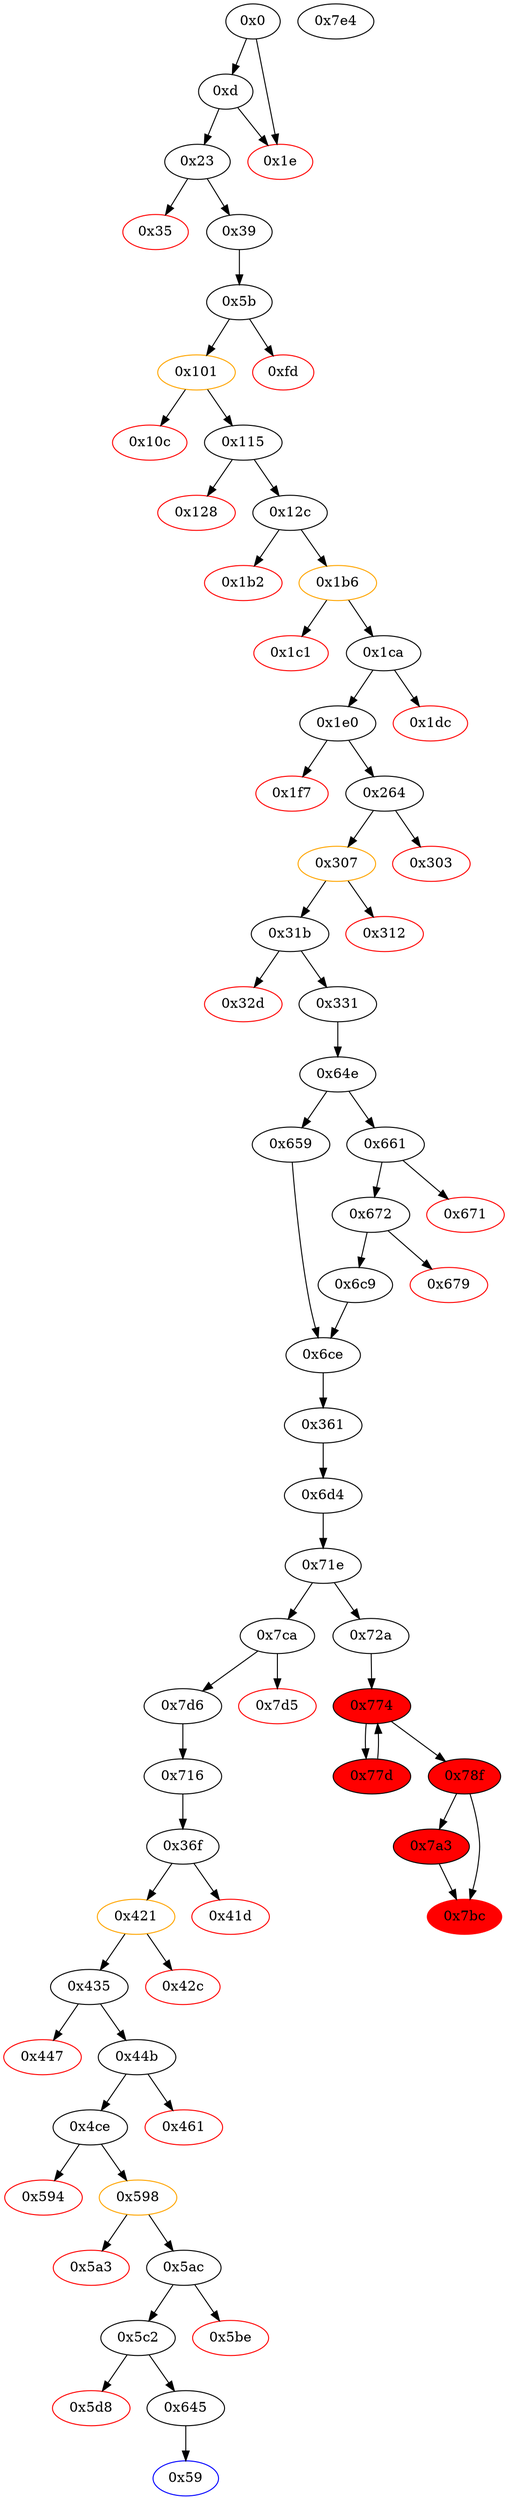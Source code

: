 strict digraph "" {
"0x1f7" [color=red, fillcolor=white, id="0x1f7", style=filled, tooltip="Block 0x1f7\n[0x1f7:0x263]\n---\nPredecessors: [0x1e0]\nSuccessors: []\n---\n0x1f7 PUSH1 0x40\n0x1f9 MLOAD\n0x1fa PUSH32 0x8c379a000000000000000000000000000000000000000000000000000000000\n0x21b DUP2\n0x21c MSTORE\n0x21d PUSH1 0x4\n0x21f ADD\n0x220 DUP1\n0x221 DUP1\n0x222 PUSH1 0x20\n0x224 ADD\n0x225 DUP3\n0x226 DUP2\n0x227 SUB\n0x228 DUP3\n0x229 MSTORE\n0x22a PUSH1 0xe\n0x22c DUP2\n0x22d MSTORE\n0x22e PUSH1 0x20\n0x230 ADD\n0x231 DUP1\n0x232 PUSH32 0x4661696c656420546f204d696e74000000000000000000000000000000000000\n0x253 DUP2\n0x254 MSTORE\n0x255 POP\n0x256 PUSH1 0x20\n0x258 ADD\n0x259 SWAP2\n0x25a POP\n0x25b POP\n0x25c PUSH1 0x40\n0x25e MLOAD\n0x25f DUP1\n0x260 SWAP2\n0x261 SUB\n0x262 SWAP1\n0x263 REVERT\n---\n0x1f7: V150 = 0x40\n0x1f9: V151 = M[0x40]\n0x1fa: V152 = 0x8c379a000000000000000000000000000000000000000000000000000000000\n0x21c: M[V151] = 0x8c379a000000000000000000000000000000000000000000000000000000000\n0x21d: V153 = 0x4\n0x21f: V154 = ADD 0x4 V151\n0x222: V155 = 0x20\n0x224: V156 = ADD 0x20 V154\n0x227: V157 = SUB V156 V154\n0x229: M[V154] = V157\n0x22a: V158 = 0xe\n0x22d: M[V156] = 0xe\n0x22e: V159 = 0x20\n0x230: V160 = ADD 0x20 V156\n0x232: V161 = 0x4661696c656420546f204d696e74000000000000000000000000000000000000\n0x254: M[V160] = 0x4661696c656420546f204d696e74000000000000000000000000000000000000\n0x256: V162 = 0x20\n0x258: V163 = ADD 0x20 V160\n0x25c: V164 = 0x40\n0x25e: V165 = M[0x40]\n0x261: V166 = SUB V163 V165\n0x263: REVERT V165 V166\n---\nEntry stack: [V9, 0x59, V24, V27, V39, V92]\nStack pops: 0\nStack additions: []\nExit stack: [V9, 0x59, V24, V27, V39, V92]\n\nDef sites:\nV9: {0xd.0x12}\n0x59: {0x23.0x24}\nV24: {0x39.0x3f}\nV27: {0x39.0x49}\nV39: {0x5b.0x80}\nV92: {0x12c.0x132}\n"];
"0x64e" [fillcolor=white, id="0x64e", style=filled, tooltip="Block 0x64e\n[0x64e:0x658]\n---\nPredecessors: [0x331]\nSuccessors: [0x659, 0x661]\n---\n0x64e JUMPDEST\n0x64f PUSH1 0x0\n0x651 DUP1\n0x652 DUP4\n0x653 EQ\n0x654 ISZERO\n0x655 PUSH2 0x661\n0x658 JUMPI\n---\n0x64e: JUMPDEST \n0x64f: V398 = 0x0\n0x653: V399 = EQ V222 0x0\n0x654: V400 = ISZERO V399\n0x655: V401 = 0x661\n0x658: JUMPI 0x661 V400\n---\nEntry stack: [V9, 0x59, V24, V27, V39, V92, V222, 0x0, 0x36f, 0x3e8, 0x361, V222, 0x3e3]\nStack pops: 2\nStack additions: [S1, S0, 0x0]\nExit stack: [V9, 0x59, V24, V27, V39, V92, V222, 0x0, 0x36f, 0x3e8, 0x361, V222, 0x3e3, 0x0]\n\nDef sites:\nV9: {0xd.0x12}\n0x59: {0x23.0x24}\nV24: {0x39.0x3f}\nV27: {0x39.0x49}\nV39: {0x5b.0x80}\nV92: {0x12c.0x132}\nV222: {0x331.0x337}\n0x0: {0x331.0x345}\n0x36f: {0x331.0x347}\n0x3e8: {0x331.0x34a}\n0x361: {0x331.0x34d}\nV222: {0x331.0x337}\n0x3e3: {0x331.0x350}\n"];
"0x32d" [color=red, fillcolor=white, id="0x32d", style=filled, tooltip="Block 0x32d\n[0x32d:0x330]\n---\nPredecessors: [0x31b]\nSuccessors: []\n---\n0x32d PUSH1 0x0\n0x32f DUP1\n0x330 REVERT\n---\n0x32d: V220 = 0x0\n0x330: REVERT 0x0 0x0\n---\nEntry stack: [V9, 0x59, V24, V27, V39, V92, 0x0, V214, V215]\nStack pops: 0\nStack additions: []\nExit stack: [V9, 0x59, V24, V27, V39, V92, 0x0, V214, V215]\n\nDef sites:\nV9: {0xd.0x12}\n0x59: {0x23.0x24}\nV24: {0x39.0x3f}\nV27: {0x39.0x49}\nV39: {0x5b.0x80}\nV92: {0x12c.0x132}\n0x0: {0x264.0x265}\nV214: {0x31b.0x322}\nV215: {0x31b.0x323}\n"];
"0x447" [color=red, fillcolor=white, id="0x447", style=filled, tooltip="Block 0x447\n[0x447:0x44a]\n---\nPredecessors: [0x435]\nSuccessors: []\n---\n0x447 PUSH1 0x0\n0x449 DUP1\n0x44a REVERT\n---\n0x447: V292 = 0x0\n0x44a: REVERT 0x0 0x0\n---\nEntry stack: [V9, 0x59, V24, V27, V39, V92, V222, V489, V237, V286, V287]\nStack pops: 0\nStack additions: []\nExit stack: [V9, 0x59, V24, V27, V39, V92, V222, V489, V237, V286, V287]\n\nDef sites:\nV9: {0xd.0x12}\n0x59: {0x23.0x24}\nV24: {0x39.0x3f}\nV27: {0x39.0x49}\nV39: {0x5b.0x80}\nV92: {0x12c.0x132}\nV222: {0x331.0x337}\nV489: {0x7d6.0x7d7}\nV237: {0x36f.0x376}\nV286: {0x435.0x43c}\nV287: {0x435.0x43d}\n"];
"0x59" [color=blue, fillcolor=white, id="0x59", style=filled, tooltip="Block 0x59\n[0x59:0x5a]\n---\nPredecessors: [0x645]\nSuccessors: []\n---\n0x59 JUMPDEST\n0x5a STOP\n---\n0x59: JUMPDEST \n0x5a: STOP \n---\nEntry stack: [V9]\nStack pops: 0\nStack additions: []\nExit stack: [V9]\n\nDef sites:\nV9: {0xd.0x12}\n"];
"0x421" [color=orange, fillcolor=white, id="0x421", style=filled, tooltip="Block 0x421\n[0x421:0x42b]\n---\nPredecessors: [0x36f]\nSuccessors: [0x42c, 0x435]\n---\n0x421 JUMPDEST\n0x422 POP\n0x423 GAS\n0x424 CALL\n0x425 ISZERO\n0x426 DUP1\n0x427 ISZERO\n0x428 PUSH2 0x435\n0x42b JUMPI\n---\n0x421: JUMPDEST \n0x423: V276 = GAS\n0x424: V277 = CALL V276 V247 0x0 V268 V269 V268 0x20\n0x425: V278 = ISZERO V277\n0x427: V279 = ISZERO V278\n0x428: V280 = 0x435\n0x42b: JUMPI 0x435 V279\n---\nEntry stack: [V9, 0x59, V24, V27, V39, V92, V222, V489, V237, V247, 0xa9059cbb, V265, 0x20, V268, V269, V268, 0x0, V247, V272]\nStack pops: 7\nStack additions: [V278]\nExit stack: [V9, 0x59, V24, V27, V39, V92, V222, V489, V237, V247, 0xa9059cbb, V265, V278]\n\nDef sites:\nV9: {0xd.0x12}\n0x59: {0x23.0x24}\nV24: {0x39.0x3f}\nV27: {0x39.0x49}\nV39: {0x5b.0x80}\nV92: {0x12c.0x132}\nV222: {0x331.0x337}\nV489: {0x7d6.0x7d7}\nV237: {0x36f.0x376}\nV247: {0x36f.0x3b1}\n0xa9059cbb: {0x36f.0x3b2}\nV265: {0x36f.0x403}\n0x20: {0x36f.0x408}\nV268: {0x36f.0x40c}\nV269: {0x36f.0x40f}\nV268: {0x36f.0x40c}\n0x0: {0x36f.0x411}\nV247: {0x36f.0x3b1}\nV272: {0x36f.0x416}\n"];
"0xd" [fillcolor=white, id="0xd", style=filled, tooltip="Block 0xd\n[0xd:0x1d]\n---\nPredecessors: [0x0]\nSuccessors: [0x1e, 0x23]\n---\n0xd PUSH1 0x0\n0xf CALLDATALOAD\n0x10 PUSH1 0xe0\n0x12 SHR\n0x13 DUP1\n0x14 PUSH4 0x9066d4dd\n0x19 EQ\n0x1a PUSH2 0x23\n0x1d JUMPI\n---\n0xd: V6 = 0x0\n0xf: V7 = CALLDATALOAD 0x0\n0x10: V8 = 0xe0\n0x12: V9 = SHR 0xe0 V7\n0x14: V10 = 0x9066d4dd\n0x19: V11 = EQ 0x9066d4dd V9\n0x1a: V12 = 0x23\n0x1d: JUMPI 0x23 V11\n---\nEntry stack: []\nStack pops: 0\nStack additions: [V9]\nExit stack: [V9]\n\nDef sites:\n"];
"0x35" [color=red, fillcolor=white, id="0x35", style=filled, tooltip="Block 0x35\n[0x35:0x38]\n---\nPredecessors: [0x23]\nSuccessors: []\n---\n0x35 PUSH1 0x0\n0x37 DUP1\n0x38 REVERT\n---\n0x35: V22 = 0x0\n0x38: REVERT 0x0 0x0\n---\nEntry stack: [V9, 0x59, 0x4, V17]\nStack pops: 0\nStack additions: []\nExit stack: [V9, 0x59, 0x4, V17]\n\nDef sites:\nV9: {0xd.0x12}\n0x59: {0x23.0x24}\n0x4: {0x23.0x27}\nV17: {0x23.0x2b}\n"];
"0x7a3" [fillcolor=red, id="0x7a3", style=filled, tooltip="Block 0x7a3\n[0x7a3:0x7bb]\n---\nPredecessors: [0x78f]\nSuccessors: [0x7bc]\n---\n0x7a3 DUP1\n0x7a4 DUP3\n0x7a5 SUB\n0x7a6 DUP1\n0x7a7 MLOAD\n0x7a8 PUSH1 0x1\n0x7aa DUP4\n0x7ab PUSH1 0x20\n0x7ad SUB\n0x7ae PUSH2 0x100\n0x7b1 EXP\n0x7b2 SUB\n0x7b3 NOT\n0x7b4 AND\n0x7b5 DUP2\n0x7b6 MSTORE\n0x7b7 PUSH1 0x20\n0x7b9 ADD\n0x7ba SWAP2\n0x7bb POP\n---\n0x7a5: V472 = SUB V467 V469\n0x7a7: V473 = M[V472]\n0x7a8: V474 = 0x1\n0x7ab: V475 = 0x20\n0x7ad: V476 = SUB 0x20 V469\n0x7ae: V477 = 0x100\n0x7b1: V478 = EXP 0x100 V476\n0x7b2: V479 = SUB V478 0x1\n0x7b3: V480 = NOT V479\n0x7b4: V481 = AND V480 V473\n0x7b6: M[V472] = V481\n0x7b7: V482 = 0x20\n0x7b9: V483 = ADD 0x20 V472\n---\nEntry stack: [V9, 0x59, V24, V27, V39, V92, V222, 0x0, 0x36f, S12, 0x3e8, 0x0, 0x716, S8, 0x3e8, V431, 0x0, V431, V447, V447, V467, V469]\nStack pops: 2\nStack additions: [V483, S0]\nExit stack: [V9, 0x59, V24, V27, V39, V92, V222, 0x0, 0x36f, S12, 0x3e8, 0x0, 0x716, S8, 0x3e8, V431, 0x0, V431, V447, V447, V483, V469]\n\nDef sites:\nV9: {0xd.0x12}\n0x59: {0x23.0x24}\nV24: {0x39.0x3f}\nV27: {0x39.0x49}\nV39: {0x5b.0x80}\nV92: {0x12c.0x132}\nV222: {0x331.0x337}\n0x0: {0x331.0x345}\n0x36f: {0x331.0x347}\nS12: {0x659.0x659, 0x661.0x666}\n0x3e8: {0x331.0x34a}\n0x0: {0x6d4.0x6d5}\n0x716: {0x6d4.0x6d7}\nS8: {0x659.0x659, 0x661.0x666}\n0x3e8: {0x331.0x34a}\nV431: {0x6d4.0x6de}\n0x0: {0x71e.0x71f}\nV431: {0x6d4.0x6de}\nV447: {0x72a.0x752}\nV447: {0x72a.0x752}\nV467: {0x78f.0x798}\nV469: {0x78f.0x79c}\n"];
"0x435" [fillcolor=white, id="0x435", style=filled, tooltip="Block 0x435\n[0x435:0x446]\n---\nPredecessors: [0x421]\nSuccessors: [0x447, 0x44b]\n---\n0x435 JUMPDEST\n0x436 POP\n0x437 POP\n0x438 POP\n0x439 POP\n0x43a PUSH1 0x40\n0x43c MLOAD\n0x43d RETURNDATASIZE\n0x43e PUSH1 0x20\n0x440 DUP2\n0x441 LT\n0x442 ISZERO\n0x443 PUSH2 0x44b\n0x446 JUMPI\n---\n0x435: JUMPDEST \n0x43a: V285 = 0x40\n0x43c: V286 = M[0x40]\n0x43d: V287 = RETURNDATASIZE\n0x43e: V288 = 0x20\n0x441: V289 = LT V287 0x20\n0x442: V290 = ISZERO V289\n0x443: V291 = 0x44b\n0x446: JUMPI 0x44b V290\n---\nEntry stack: [V9, 0x59, V24, V27, V39, V92, V222, V489, V237, V247, 0xa9059cbb, V265, V278]\nStack pops: 4\nStack additions: [V286, V287]\nExit stack: [V9, 0x59, V24, V27, V39, V92, V222, V489, V237, V286, V287]\n\nDef sites:\nV9: {0xd.0x12}\n0x59: {0x23.0x24}\nV24: {0x39.0x3f}\nV27: {0x39.0x49}\nV39: {0x5b.0x80}\nV92: {0x12c.0x132}\nV222: {0x331.0x337}\nV489: {0x7d6.0x7d7}\nV237: {0x36f.0x376}\nV247: {0x36f.0x3b1}\n0xa9059cbb: {0x36f.0x3b2}\nV265: {0x36f.0x403}\nV278: {0x421.0x425}\n"];
"0x7bc" [color=red, fillcolor=red, id="0x7bc", style=filled, tooltip="Block 0x7bc\n[0x7bc:0x7c9]\n---\nPredecessors: [0x78f, 0x7a3]\nSuccessors: []\n---\n0x7bc JUMPDEST\n0x7bd POP\n0x7be SWAP3\n0x7bf POP\n0x7c0 POP\n0x7c1 POP\n0x7c2 PUSH1 0x40\n0x7c4 MLOAD\n0x7c5 DUP1\n0x7c6 SWAP2\n0x7c7 SUB\n0x7c8 SWAP1\n0x7c9 REVERT\n---\n0x7bc: JUMPDEST \n0x7c2: V484 = 0x40\n0x7c4: V485 = M[0x40]\n0x7c7: V486 = SUB S1 V485\n0x7c9: REVERT V485 V486\n---\nEntry stack: [V9, 0x59, V24, V27, V39, V92, V222, 0x0, 0x36f, S12, 0x3e8, 0x0, 0x716, S8, 0x3e8, V431, 0x0, V431, V447, V447, S1, V469]\nStack pops: 5\nStack additions: []\nExit stack: [V9, 0x59, V24, V27, V39, V92, V222, 0x0, 0x36f, S12, 0x3e8, 0x0, 0x716, S8, 0x3e8, V431, 0x0]\n\nDef sites:\nV9: {0xd.0x12}\n0x59: {0x23.0x24}\nV24: {0x39.0x3f}\nV27: {0x39.0x49}\nV39: {0x5b.0x80}\nV92: {0x12c.0x132}\nV222: {0x331.0x337}\n0x0: {0x331.0x345}\n0x36f: {0x331.0x347}\nS12: {0x659.0x659, 0x661.0x666}\n0x3e8: {0x331.0x34a}\n0x0: {0x6d4.0x6d5}\n0x716: {0x6d4.0x6d7}\nS8: {0x659.0x659, 0x661.0x666}\n0x3e8: {0x331.0x34a}\nV431: {0x6d4.0x6de}\n0x0: {0x71e.0x71f}\nV431: {0x6d4.0x6de}\nV447: {0x72a.0x752}\nV447: {0x72a.0x752}\nS1: {0x7a3.0x7b9, 0x78f.0x798}\nV469: {0x78f.0x79c}\n"];
"0x5a3" [color=red, fillcolor=white, id="0x5a3", style=filled, tooltip="Block 0x5a3\n[0x5a3:0x5ab]\n---\nPredecessors: [0x598]\nSuccessors: []\n---\n0x5a3 RETURNDATASIZE\n0x5a4 PUSH1 0x0\n0x5a6 DUP1\n0x5a7 RETURNDATACOPY\n0x5a8 RETURNDATASIZE\n0x5a9 PUSH1 0x0\n0x5ab REVERT\n---\n0x5a3: V364 = RETURNDATASIZE\n0x5a4: V365 = 0x0\n0x5a7: RETURNDATACOPY 0x0 0x0 V364\n0x5a8: V366 = RETURNDATASIZE\n0x5a9: V367 = 0x0\n0x5ab: REVERT 0x0 V366\n---\nEntry stack: [V9, 0x59, V24, V27, V39, V92, V222, V489, V237, V324, 0xa9059cbb, V348, V361]\nStack pops: 0\nStack additions: []\nExit stack: [V9, 0x59, V24, V27, V39, V92, V222, V489, V237, V324, 0xa9059cbb, V348, V361]\n\nDef sites:\nV9: {0xd.0x12}\n0x59: {0x23.0x24}\nV24: {0x39.0x3f}\nV27: {0x39.0x49}\nV39: {0x5b.0x80}\nV92: {0x12c.0x132}\nV222: {0x331.0x337}\nV489: {0x7d6.0x7d7}\nV237: {0x36f.0x376}\nV324: {0x4ce.0x507}\n0xa9059cbb: {0x4ce.0x508}\nV348: {0x4ce.0x57a}\nV361: {0x598.0x59c}\n"];
"0x594" [color=red, fillcolor=white, id="0x594", style=filled, tooltip="Block 0x594\n[0x594:0x597]\n---\nPredecessors: [0x4ce]\nSuccessors: []\n---\n0x594 PUSH1 0x0\n0x596 DUP1\n0x597 REVERT\n---\n0x594: V358 = 0x0\n0x597: REVERT 0x0 0x0\n---\nEntry stack: [V9, 0x59, V24, V27, V39, V92, V222, V489, V237, V324, 0xa9059cbb, V348, 0x20, V351, V352, V351, 0x0, V324, V355]\nStack pops: 0\nStack additions: []\nExit stack: [V9, 0x59, V24, V27, V39, V92, V222, V489, V237, V324, 0xa9059cbb, V348, 0x20, V351, V352, V351, 0x0, V324, V355]\n\nDef sites:\nV9: {0xd.0x12}\n0x59: {0x23.0x24}\nV24: {0x39.0x3f}\nV27: {0x39.0x49}\nV39: {0x5b.0x80}\nV92: {0x12c.0x132}\nV222: {0x331.0x337}\nV489: {0x7d6.0x7d7}\nV237: {0x36f.0x376}\nV324: {0x4ce.0x507}\n0xa9059cbb: {0x4ce.0x508}\nV348: {0x4ce.0x57a}\n0x20: {0x4ce.0x57f}\nV351: {0x4ce.0x583}\nV352: {0x4ce.0x586}\nV351: {0x4ce.0x583}\n0x0: {0x4ce.0x588}\nV324: {0x4ce.0x507}\nV355: {0x4ce.0x58d}\n"];
"0x1e0" [fillcolor=white, id="0x1e0", style=filled, tooltip="Block 0x1e0\n[0x1e0:0x1f6]\n---\nPredecessors: [0x1ca]\nSuccessors: [0x1f7, 0x264]\n---\n0x1e0 JUMPDEST\n0x1e1 DUP2\n0x1e2 ADD\n0x1e3 SWAP1\n0x1e4 DUP1\n0x1e5 DUP1\n0x1e6 MLOAD\n0x1e7 SWAP1\n0x1e8 PUSH1 0x20\n0x1ea ADD\n0x1eb SWAP1\n0x1ec SWAP3\n0x1ed SWAP2\n0x1ee SWAP1\n0x1ef POP\n0x1f0 POP\n0x1f1 POP\n0x1f2 EQ\n0x1f3 PUSH2 0x264\n0x1f6 JUMPI\n---\n0x1e0: JUMPDEST \n0x1e2: V144 = ADD V137 V138\n0x1e6: V145 = M[V137]\n0x1e8: V146 = 0x20\n0x1ea: V147 = ADD 0x20 V137\n0x1f2: V148 = EQ V145 0x0\n0x1f3: V149 = 0x264\n0x1f6: JUMPI 0x264 V148\n---\nEntry stack: [V9, 0x59, V24, V27, V39, V92, 0x0, V137, V138]\nStack pops: 3\nStack additions: []\nExit stack: [V9, 0x59, V24, V27, V39, V92]\n\nDef sites:\nV9: {0xd.0x12}\n0x59: {0x23.0x24}\nV24: {0x39.0x3f}\nV27: {0x39.0x49}\nV39: {0x5b.0x80}\nV92: {0x12c.0x132}\n0x0: {0x12c.0x140}\nV137: {0x1ca.0x1d1}\nV138: {0x1ca.0x1d2}\n"];
"0x5d8" [color=red, fillcolor=white, id="0x5d8", style=filled, tooltip="Block 0x5d8\n[0x5d8:0x644]\n---\nPredecessors: [0x5c2]\nSuccessors: []\n---\n0x5d8 PUSH1 0x40\n0x5da MLOAD\n0x5db PUSH32 0x8c379a000000000000000000000000000000000000000000000000000000000\n0x5fc DUP2\n0x5fd MSTORE\n0x5fe PUSH1 0x4\n0x600 ADD\n0x601 DUP1\n0x602 DUP1\n0x603 PUSH1 0x20\n0x605 ADD\n0x606 DUP3\n0x607 DUP2\n0x608 SUB\n0x609 DUP3\n0x60a MSTORE\n0x60b PUSH1 0xf\n0x60d DUP2\n0x60e MSTORE\n0x60f PUSH1 0x20\n0x611 ADD\n0x612 DUP1\n0x613 PUSH32 0x5472616e73666572204661696c65640000000000000000000000000000000000\n0x634 DUP2\n0x635 MSTORE\n0x636 POP\n0x637 PUSH1 0x20\n0x639 ADD\n0x63a SWAP2\n0x63b POP\n0x63c POP\n0x63d PUSH1 0x40\n0x63f MLOAD\n0x640 DUP1\n0x641 SWAP2\n0x642 SUB\n0x643 SWAP1\n0x644 REVERT\n---\n0x5d8: V381 = 0x40\n0x5da: V382 = M[0x40]\n0x5db: V383 = 0x8c379a000000000000000000000000000000000000000000000000000000000\n0x5fd: M[V382] = 0x8c379a000000000000000000000000000000000000000000000000000000000\n0x5fe: V384 = 0x4\n0x600: V385 = ADD 0x4 V382\n0x603: V386 = 0x20\n0x605: V387 = ADD 0x20 V385\n0x608: V388 = SUB V387 V385\n0x60a: M[V385] = V388\n0x60b: V389 = 0xf\n0x60e: M[V387] = 0xf\n0x60f: V390 = 0x20\n0x611: V391 = ADD 0x20 V387\n0x613: V392 = 0x5472616e73666572204661696c65640000000000000000000000000000000000\n0x635: M[V391] = 0x5472616e73666572204661696c65640000000000000000000000000000000000\n0x637: V393 = 0x20\n0x639: V394 = ADD 0x20 V391\n0x63d: V395 = 0x40\n0x63f: V396 = M[0x40]\n0x642: V397 = SUB V394 V396\n0x644: REVERT V396 V397\n---\nEntry stack: [V9, 0x59, V24, V27, V39, V92, V222, V489, V237]\nStack pops: 0\nStack additions: []\nExit stack: [V9, 0x59, V24, V27, V39, V92, V222, V489, V237]\n\nDef sites:\nV9: {0xd.0x12}\n0x59: {0x23.0x24}\nV24: {0x39.0x3f}\nV27: {0x39.0x49}\nV39: {0x5b.0x80}\nV92: {0x12c.0x132}\nV222: {0x331.0x337}\nV489: {0x7d6.0x7d7}\nV237: {0x36f.0x376}\n"];
"0x7ca" [fillcolor=white, id="0x7ca", style=filled, tooltip="Block 0x7ca\n[0x7ca:0x7d4]\n---\nPredecessors: [0x71e]\nSuccessors: [0x7d5, 0x7d6]\n---\n0x7ca JUMPDEST\n0x7cb POP\n0x7cc PUSH1 0x0\n0x7ce DUP4\n0x7cf DUP6\n0x7d0 DUP2\n0x7d1 PUSH2 0x7d6\n0x7d4 JUMPI\n---\n0x7ca: JUMPDEST \n0x7cc: V487 = 0x0\n0x7d1: V488 = 0x7d6\n0x7d4: JUMPI 0x7d6 0x3e8\n---\nEntry stack: [V9, 0x59, V24, V27, V39, V92, V222, 0x0, 0x36f, S8, 0x3e8, 0x0, 0x716, S4, 0x3e8, V431, 0x0, V431]\nStack pops: 5\nStack additions: [S4, S3, S2, S1, 0x0, S3, S4]\nExit stack: [V9, 0x59, V24, V27, V39, V92, V222, 0x0, 0x36f, S8, 0x3e8, 0x0, 0x716, S4, 0x3e8, V431, 0x0, 0x0, 0x3e8, S4]\n\nDef sites:\nV9: {0xd.0x12}\n0x59: {0x23.0x24}\nV24: {0x39.0x3f}\nV27: {0x39.0x49}\nV39: {0x5b.0x80}\nV92: {0x12c.0x132}\nV222: {0x331.0x337}\n0x0: {0x331.0x345}\n0x36f: {0x331.0x347}\nS8: {0x659.0x659, 0x661.0x666}\n0x3e8: {0x331.0x34a}\n0x0: {0x6d4.0x6d5}\n0x716: {0x6d4.0x6d7}\nS4: {0x659.0x659, 0x661.0x666}\n0x3e8: {0x331.0x34a}\nV431: {0x6d4.0x6de}\n0x0: {0x71e.0x71f}\nV431: {0x6d4.0x6de}\n"];
"0x128" [color=red, fillcolor=white, id="0x128", style=filled, tooltip="Block 0x128\n[0x128:0x12b]\n---\nPredecessors: [0x115]\nSuccessors: []\n---\n0x128 PUSH1 0x0\n0x12a DUP1\n0x12b REVERT\n---\n0x128: V90 = 0x0\n0x12b: REVERT 0x0 0x0\n---\nEntry stack: [V9, 0x59, V24, V27, V39, 0x0, V84, V85]\nStack pops: 0\nStack additions: []\nExit stack: [V9, 0x59, V24, V27, V39, 0x0, V84, V85]\n\nDef sites:\nV9: {0xd.0x12}\n0x59: {0x23.0x24}\nV24: {0x39.0x3f}\nV27: {0x39.0x49}\nV39: {0x5b.0x80}\n0x0: {0x5b.0x83}\nV84: {0x115.0x11d}\nV85: {0x115.0x11e}\n"];
"0x5b" [fillcolor=white, id="0x5b", style=filled, tooltip="Block 0x5b\n[0x5b:0xfc]\n---\nPredecessors: [0x39]\nSuccessors: [0xfd, 0x101]\n---\n0x5b JUMPDEST\n0x5c PUSH1 0x0\n0x5e PUSH1 0x1\n0x60 PUSH1 0x0\n0x62 SWAP1\n0x63 SLOAD\n0x64 SWAP1\n0x65 PUSH2 0x100\n0x68 EXP\n0x69 SWAP1\n0x6a DIV\n0x6b PUSH20 0xffffffffffffffffffffffffffffffffffffffff\n0x80 AND\n0x81 SWAP1\n0x82 POP\n0x83 PUSH1 0x0\n0x85 PUSH1 0x4\n0x87 PUSH1 0x0\n0x89 SWAP1\n0x8a SLOAD\n0x8b SWAP1\n0x8c PUSH2 0x100\n0x8f EXP\n0x90 SWAP1\n0x91 DIV\n0x92 PUSH20 0xffffffffffffffffffffffffffffffffffffffff\n0xa7 AND\n0xa8 PUSH20 0xffffffffffffffffffffffffffffffffffffffff\n0xbd AND\n0xbe PUSH4 0xf39b5b9b\n0xc3 CALLVALUE\n0xc4 DUP7\n0xc5 DUP7\n0xc6 PUSH1 0x40\n0xc8 MLOAD\n0xc9 DUP5\n0xca PUSH4 0xffffffff\n0xcf AND\n0xd0 PUSH1 0xe0\n0xd2 SHL\n0xd3 DUP2\n0xd4 MSTORE\n0xd5 PUSH1 0x4\n0xd7 ADD\n0xd8 DUP1\n0xd9 DUP4\n0xda DUP2\n0xdb MSTORE\n0xdc PUSH1 0x20\n0xde ADD\n0xdf DUP3\n0xe0 DUP2\n0xe1 MSTORE\n0xe2 PUSH1 0x20\n0xe4 ADD\n0xe5 SWAP3\n0xe6 POP\n0xe7 POP\n0xe8 POP\n0xe9 PUSH1 0x20\n0xeb PUSH1 0x40\n0xed MLOAD\n0xee DUP1\n0xef DUP4\n0xf0 SUB\n0xf1 DUP2\n0xf2 DUP6\n0xf3 DUP9\n0xf4 DUP1\n0xf5 EXTCODESIZE\n0xf6 ISZERO\n0xf7 DUP1\n0xf8 ISZERO\n0xf9 PUSH2 0x101\n0xfc JUMPI\n---\n0x5b: JUMPDEST \n0x5c: V31 = 0x0\n0x5e: V32 = 0x1\n0x60: V33 = 0x0\n0x63: V34 = S[0x1]\n0x65: V35 = 0x100\n0x68: V36 = EXP 0x100 0x0\n0x6a: V37 = DIV V34 0x1\n0x6b: V38 = 0xffffffffffffffffffffffffffffffffffffffff\n0x80: V39 = AND 0xffffffffffffffffffffffffffffffffffffffff V37\n0x83: V40 = 0x0\n0x85: V41 = 0x4\n0x87: V42 = 0x0\n0x8a: V43 = S[0x4]\n0x8c: V44 = 0x100\n0x8f: V45 = EXP 0x100 0x0\n0x91: V46 = DIV V43 0x1\n0x92: V47 = 0xffffffffffffffffffffffffffffffffffffffff\n0xa7: V48 = AND 0xffffffffffffffffffffffffffffffffffffffff V46\n0xa8: V49 = 0xffffffffffffffffffffffffffffffffffffffff\n0xbd: V50 = AND 0xffffffffffffffffffffffffffffffffffffffff V48\n0xbe: V51 = 0xf39b5b9b\n0xc3: V52 = CALLVALUE\n0xc6: V53 = 0x40\n0xc8: V54 = M[0x40]\n0xca: V55 = 0xffffffff\n0xcf: V56 = AND 0xffffffff 0xf39b5b9b\n0xd0: V57 = 0xe0\n0xd2: V58 = SHL 0xe0 0xf39b5b9b\n0xd4: M[V54] = 0xf39b5b9b00000000000000000000000000000000000000000000000000000000\n0xd5: V59 = 0x4\n0xd7: V60 = ADD 0x4 V54\n0xdb: M[V60] = V24\n0xdc: V61 = 0x20\n0xde: V62 = ADD 0x20 V60\n0xe1: M[V62] = V27\n0xe2: V63 = 0x20\n0xe4: V64 = ADD 0x20 V62\n0xe9: V65 = 0x20\n0xeb: V66 = 0x40\n0xed: V67 = M[0x40]\n0xf0: V68 = SUB V64 V67\n0xf5: V69 = EXTCODESIZE V50\n0xf6: V70 = ISZERO V69\n0xf8: V71 = ISZERO V70\n0xf9: V72 = 0x101\n0xfc: JUMPI 0x101 V71\n---\nEntry stack: [V9, 0x59, V24, V27]\nStack pops: 2\nStack additions: [S1, S0, V39, 0x0, V50, 0xf39b5b9b, V52, V64, 0x20, V67, V68, V67, V52, V50, V70]\nExit stack: [V9, 0x59, V24, V27, V39, 0x0, V50, 0xf39b5b9b, V52, V64, 0x20, V67, V68, V67, V52, V50, V70]\n\nDef sites:\nV9: {0xd.0x12}\n0x59: {0x23.0x24}\nV24: {0x39.0x3f}\nV27: {0x39.0x49}\n"];
"0x72a" [fillcolor=white, id="0x72a", style=filled, tooltip="Block 0x72a\n[0x72a:0x773]\n---\nPredecessors: [0x71e]\nSuccessors: [0x774]\n---\n0x72a PUSH1 0x40\n0x72c MLOAD\n0x72d PUSH32 0x8c379a000000000000000000000000000000000000000000000000000000000\n0x74e DUP2\n0x74f MSTORE\n0x750 PUSH1 0x4\n0x752 ADD\n0x753 DUP1\n0x754 DUP1\n0x755 PUSH1 0x20\n0x757 ADD\n0x758 DUP3\n0x759 DUP2\n0x75a SUB\n0x75b DUP3\n0x75c MSTORE\n0x75d DUP4\n0x75e DUP2\n0x75f DUP2\n0x760 MLOAD\n0x761 DUP2\n0x762 MSTORE\n0x763 PUSH1 0x20\n0x765 ADD\n0x766 SWAP2\n0x767 POP\n0x768 DUP1\n0x769 MLOAD\n0x76a SWAP1\n0x76b PUSH1 0x20\n0x76d ADD\n0x76e SWAP1\n0x76f DUP1\n0x770 DUP4\n0x771 DUP4\n0x772 PUSH1 0x0\n---\n0x72a: V443 = 0x40\n0x72c: V444 = M[0x40]\n0x72d: V445 = 0x8c379a000000000000000000000000000000000000000000000000000000000\n0x74f: M[V444] = 0x8c379a000000000000000000000000000000000000000000000000000000000\n0x750: V446 = 0x4\n0x752: V447 = ADD 0x4 V444\n0x755: V448 = 0x20\n0x757: V449 = ADD 0x20 V447\n0x75a: V450 = SUB V449 V447\n0x75c: M[V447] = V450\n0x760: V451 = M[V431]\n0x762: M[V449] = V451\n0x763: V452 = 0x20\n0x765: V453 = ADD 0x20 V449\n0x769: V454 = M[V431]\n0x76b: V455 = 0x20\n0x76d: V456 = ADD 0x20 V431\n0x772: V457 = 0x0\n---\nEntry stack: [V9, 0x59, V24, V27, V39, V92, V222, 0x0, 0x36f, S8, 0x3e8, 0x0, 0x716, S4, 0x3e8, V431, 0x0, V431]\nStack pops: 1\nStack additions: [S0, V447, V447, V453, V456, V454, V454, V453, V456, 0x0]\nExit stack: [V9, 0x59, V24, V27, V39, V92, V222, 0x0, 0x36f, S8, 0x3e8, 0x0, 0x716, S4, 0x3e8, V431, 0x0, V431, V447, V447, V453, V456, V454, V454, V453, V456, 0x0]\n\nDef sites:\nV9: {0xd.0x12}\n0x59: {0x23.0x24}\nV24: {0x39.0x3f}\nV27: {0x39.0x49}\nV39: {0x5b.0x80}\nV92: {0x12c.0x132}\nV222: {0x331.0x337}\n0x0: {0x331.0x345}\n0x36f: {0x331.0x347}\nS8: {0x659.0x659, 0x661.0x666}\n0x3e8: {0x331.0x34a}\n0x0: {0x6d4.0x6d5}\n0x716: {0x6d4.0x6d7}\nS4: {0x659.0x659, 0x661.0x666}\n0x3e8: {0x331.0x34a}\nV431: {0x6d4.0x6de}\n0x0: {0x71e.0x71f}\nV431: {0x6d4.0x6de}\n"];
"0x1b2" [color=red, fillcolor=white, id="0x1b2", style=filled, tooltip="Block 0x1b2\n[0x1b2:0x1b5]\n---\nPredecessors: [0x12c]\nSuccessors: []\n---\n0x1b2 PUSH1 0x0\n0x1b4 DUP1\n0x1b5 REVERT\n---\n0x1b2: V126 = 0x0\n0x1b5: REVERT 0x0 0x0\n---\nEntry stack: [V9, 0x59, V24, V27, V39, V92, 0x0, V105, 0xa0712d68, V116, 0x20, V119, V120, V119, 0x0, V105, V123]\nStack pops: 0\nStack additions: []\nExit stack: [V9, 0x59, V24, V27, V39, V92, 0x0, V105, 0xa0712d68, V116, 0x20, V119, V120, V119, 0x0, V105, V123]\n\nDef sites:\nV9: {0xd.0x12}\n0x59: {0x23.0x24}\nV24: {0x39.0x3f}\nV27: {0x39.0x49}\nV39: {0x5b.0x80}\nV92: {0x12c.0x132}\n0x0: {0x12c.0x140}\nV105: {0x12c.0x17a}\n0xa0712d68: {0x12c.0x17b}\nV116: {0x12c.0x199}\n0x20: {0x12c.0x19d}\nV119: {0x12c.0x1a1}\nV120: {0x12c.0x1a4}\nV119: {0x12c.0x1a1}\n0x0: {0x12c.0x1a6}\nV105: {0x12c.0x17a}\nV123: {0x12c.0x1ab}\n"];
"0x5c2" [fillcolor=white, id="0x5c2", style=filled, tooltip="Block 0x5c2\n[0x5c2:0x5d7]\n---\nPredecessors: [0x5ac]\nSuccessors: [0x5d8, 0x645]\n---\n0x5c2 JUMPDEST\n0x5c3 DUP2\n0x5c4 ADD\n0x5c5 SWAP1\n0x5c6 DUP1\n0x5c7 DUP1\n0x5c8 MLOAD\n0x5c9 SWAP1\n0x5ca PUSH1 0x20\n0x5cc ADD\n0x5cd SWAP1\n0x5ce SWAP3\n0x5cf SWAP2\n0x5d0 SWAP1\n0x5d1 POP\n0x5d2 POP\n0x5d3 POP\n0x5d4 PUSH2 0x645\n0x5d7 JUMPI\n---\n0x5c2: JUMPDEST \n0x5c4: V376 = ADD V369 V370\n0x5c8: V377 = M[V369]\n0x5ca: V378 = 0x20\n0x5cc: V379 = ADD 0x20 V369\n0x5d4: V380 = 0x645\n0x5d7: JUMPI 0x645 V377\n---\nEntry stack: [V9, 0x59, V24, V27, V39, V92, V222, V489, V237, V369, V370]\nStack pops: 2\nStack additions: []\nExit stack: [V9, 0x59, V24, V27, V39, V92, V222, V489, V237]\n\nDef sites:\nV9: {0xd.0x12}\n0x59: {0x23.0x24}\nV24: {0x39.0x3f}\nV27: {0x39.0x49}\nV39: {0x5b.0x80}\nV92: {0x12c.0x132}\nV222: {0x331.0x337}\nV489: {0x7d6.0x7d7}\nV237: {0x36f.0x376}\nV369: {0x5ac.0x5b3}\nV370: {0x5ac.0x5b4}\n"];
"0x672" [fillcolor=white, id="0x672", style=filled, tooltip="Block 0x672\n[0x672:0x678]\n---\nPredecessors: [0x661]\nSuccessors: [0x679, 0x6c9]\n---\n0x672 JUMPDEST\n0x673 DIV\n0x674 EQ\n0x675 PUSH2 0x6c9\n0x678 JUMPI\n---\n0x672: JUMPDEST \n0x673: V407 = DIV V405 V222\n0x674: V408 = EQ V407 0x3e3\n0x675: V409 = 0x6c9\n0x678: JUMPI 0x6c9 V408\n---\nEntry stack: [V9, 0x59, V24, V27, V39, V92, V222, 0x0, 0x36f, 0x3e8, 0x361, V222, 0x3e3, 0x0, V405, 0x3e3, V222, V405]\nStack pops: 3\nStack additions: []\nExit stack: [V9, 0x59, V24, V27, V39, V92, V222, 0x0, 0x36f, 0x3e8, 0x361, V222, 0x3e3, 0x0, V405]\n\nDef sites:\nV9: {0xd.0x12}\n0x59: {0x23.0x24}\nV24: {0x39.0x3f}\nV27: {0x39.0x49}\nV39: {0x5b.0x80}\nV92: {0x12c.0x132}\nV222: {0x331.0x337}\n0x0: {0x331.0x345}\n0x36f: {0x331.0x347}\n0x3e8: {0x331.0x34a}\n0x361: {0x331.0x34d}\nV222: {0x331.0x337}\n0x3e3: {0x331.0x350}\n0x0: {0x64e.0x64f}\nV405: {0x661.0x666}\n0x3e3: {0x331.0x350}\nV222: {0x331.0x337}\nV405: {0x661.0x666}\n"];
"0x671" [color=red, fillcolor=white, id="0x671", style=filled, tooltip="Block 0x671\n[0x671:0x671]\n---\nPredecessors: [0x661]\nSuccessors: []\n---\n0x671 INVALID\n---\n0x671: INVALID \n---\nEntry stack: [V9, 0x59, V24, V27, V39, V92, V222, 0x0, 0x36f, 0x3e8, 0x361, V222, 0x3e3, 0x0, V405, 0x3e3, V222, V405]\nStack pops: 0\nStack additions: []\nExit stack: [V9, 0x59, V24, V27, V39, V92, V222, 0x0, 0x36f, 0x3e8, 0x361, V222, 0x3e3, 0x0, V405, 0x3e3, V222, V405]\n\nDef sites:\nV9: {0xd.0x12}\n0x59: {0x23.0x24}\nV24: {0x39.0x3f}\nV27: {0x39.0x49}\nV39: {0x5b.0x80}\nV92: {0x12c.0x132}\nV222: {0x331.0x337}\n0x0: {0x331.0x345}\n0x36f: {0x331.0x347}\n0x3e8: {0x331.0x34a}\n0x361: {0x331.0x34d}\nV222: {0x331.0x337}\n0x3e3: {0x331.0x350}\n0x0: {0x64e.0x64f}\nV405: {0x661.0x666}\n0x3e3: {0x331.0x350}\nV222: {0x331.0x337}\nV405: {0x661.0x666}\n"];
"0x331" [fillcolor=white, id="0x331", style=filled, tooltip="Block 0x331\n[0x331:0x360]\n---\nPredecessors: [0x31b]\nSuccessors: [0x64e]\n---\n0x331 JUMPDEST\n0x332 DUP2\n0x333 ADD\n0x334 SWAP1\n0x335 DUP1\n0x336 DUP1\n0x337 MLOAD\n0x338 SWAP1\n0x339 PUSH1 0x20\n0x33b ADD\n0x33c SWAP1\n0x33d SWAP3\n0x33e SWAP2\n0x33f SWAP1\n0x340 POP\n0x341 POP\n0x342 POP\n0x343 SWAP1\n0x344 POP\n0x345 PUSH1 0x0\n0x347 PUSH2 0x36f\n0x34a PUSH2 0x3e8\n0x34d PUSH2 0x361\n0x350 PUSH2 0x3e3\n0x353 DUP6\n0x354 PUSH2 0x64e\n0x357 SWAP1\n0x358 SWAP2\n0x359 SWAP1\n0x35a PUSH4 0xffffffff\n0x35f AND\n0x360 JUMP\n---\n0x331: JUMPDEST \n0x333: V221 = ADD V214 V215\n0x337: V222 = M[V214]\n0x339: V223 = 0x20\n0x33b: V224 = ADD 0x20 V214\n0x345: V225 = 0x0\n0x347: V226 = 0x36f\n0x34a: V227 = 0x3e8\n0x34d: V228 = 0x361\n0x350: V229 = 0x3e3\n0x354: V230 = 0x64e\n0x35a: V231 = 0xffffffff\n0x35f: V232 = AND 0xffffffff 0x64e\n0x360: JUMP 0x64e\n---\nEntry stack: [V9, 0x59, V24, V27, V39, V92, 0x0, V214, V215]\nStack pops: 3\nStack additions: [V222, 0x0, 0x36f, 0x3e8, 0x361, V222, 0x3e3]\nExit stack: [V9, 0x59, V24, V27, V39, V92, V222, 0x0, 0x36f, 0x3e8, 0x361, V222, 0x3e3]\n\nDef sites:\nV9: {0xd.0x12}\n0x59: {0x23.0x24}\nV24: {0x39.0x3f}\nV27: {0x39.0x49}\nV39: {0x5b.0x80}\nV92: {0x12c.0x132}\n0x0: {0x264.0x265}\nV214: {0x31b.0x322}\nV215: {0x31b.0x323}\n"];
"0x1c1" [color=red, fillcolor=white, id="0x1c1", style=filled, tooltip="Block 0x1c1\n[0x1c1:0x1c9]\n---\nPredecessors: [0x1b6]\nSuccessors: []\n---\n0x1c1 RETURNDATASIZE\n0x1c2 PUSH1 0x0\n0x1c4 DUP1\n0x1c5 RETURNDATACOPY\n0x1c6 RETURNDATASIZE\n0x1c7 PUSH1 0x0\n0x1c9 REVERT\n---\n0x1c1: V132 = RETURNDATASIZE\n0x1c2: V133 = 0x0\n0x1c5: RETURNDATACOPY 0x0 0x0 V132\n0x1c6: V134 = RETURNDATASIZE\n0x1c7: V135 = 0x0\n0x1c9: REVERT 0x0 V134\n---\nEntry stack: [V9, 0x59, V24, V27, V39, V92, 0x0, V105, 0xa0712d68, V116, V129]\nStack pops: 0\nStack additions: []\nExit stack: [V9, 0x59, V24, V27, V39, V92, 0x0, V105, 0xa0712d68, V116, V129]\n\nDef sites:\nV9: {0xd.0x12}\n0x59: {0x23.0x24}\nV24: {0x39.0x3f}\nV27: {0x39.0x49}\nV39: {0x5b.0x80}\nV92: {0x12c.0x132}\n0x0: {0x12c.0x140}\nV105: {0x12c.0x17a}\n0xa0712d68: {0x12c.0x17b}\nV116: {0x12c.0x199}\nV129: {0x1b6.0x1ba}\n"];
"0x598" [color=orange, fillcolor=white, id="0x598", style=filled, tooltip="Block 0x598\n[0x598:0x5a2]\n---\nPredecessors: [0x4ce]\nSuccessors: [0x5a3, 0x5ac]\n---\n0x598 JUMPDEST\n0x599 POP\n0x59a GAS\n0x59b CALL\n0x59c ISZERO\n0x59d DUP1\n0x59e ISZERO\n0x59f PUSH2 0x5ac\n0x5a2 JUMPI\n---\n0x598: JUMPDEST \n0x59a: V359 = GAS\n0x59b: V360 = CALL V359 V324 0x0 V351 V352 V351 0x20\n0x59c: V361 = ISZERO V360\n0x59e: V362 = ISZERO V361\n0x59f: V363 = 0x5ac\n0x5a2: JUMPI 0x5ac V362\n---\nEntry stack: [V9, 0x59, V24, V27, V39, V92, V222, V489, V237, V324, 0xa9059cbb, V348, 0x20, V351, V352, V351, 0x0, V324, V355]\nStack pops: 7\nStack additions: [V361]\nExit stack: [V9, 0x59, V24, V27, V39, V92, V222, V489, V237, V324, 0xa9059cbb, V348, V361]\n\nDef sites:\nV9: {0xd.0x12}\n0x59: {0x23.0x24}\nV24: {0x39.0x3f}\nV27: {0x39.0x49}\nV39: {0x5b.0x80}\nV92: {0x12c.0x132}\nV222: {0x331.0x337}\nV489: {0x7d6.0x7d7}\nV237: {0x36f.0x376}\nV324: {0x4ce.0x507}\n0xa9059cbb: {0x4ce.0x508}\nV348: {0x4ce.0x57a}\n0x20: {0x4ce.0x57f}\nV351: {0x4ce.0x583}\nV352: {0x4ce.0x586}\nV351: {0x4ce.0x583}\n0x0: {0x4ce.0x588}\nV324: {0x4ce.0x507}\nV355: {0x4ce.0x58d}\n"];
"0x774" [fillcolor=red, id="0x774", style=filled, tooltip="Block 0x774\n[0x774:0x77c]\n---\nPredecessors: [0x72a, 0x77d]\nSuccessors: [0x77d, 0x78f]\n---\n0x774 JUMPDEST\n0x775 DUP4\n0x776 DUP2\n0x777 LT\n0x778 ISZERO\n0x779 PUSH2 0x78f\n0x77c JUMPI\n---\n0x774: JUMPDEST \n0x777: V458 = LT S0 V454\n0x778: V459 = ISZERO V458\n0x779: V460 = 0x78f\n0x77c: JUMPI 0x78f V459\n---\nEntry stack: [V9, 0x59, V24, V27, V39, V92, V222, 0x0, 0x36f, S17, 0x3e8, 0x0, 0x716, S13, 0x3e8, V431, 0x0, V431, V447, V447, V453, V456, V454, V454, V453, V456, S0]\nStack pops: 4\nStack additions: [S3, S2, S1, S0]\nExit stack: [V9, 0x59, V24, V27, V39, V92, V222, 0x0, 0x36f, S17, 0x3e8, 0x0, 0x716, S13, 0x3e8, V431, 0x0, V431, V447, V447, V453, V456, V454, V454, V453, V456, S0]\n\nDef sites:\nV9: {0xd.0x12}\n0x59: {0x23.0x24}\nV24: {0x39.0x3f}\nV27: {0x39.0x49}\nV39: {0x5b.0x80}\nV92: {0x12c.0x132}\nV222: {0x331.0x337}\n0x0: {0x331.0x345}\n0x36f: {0x331.0x347}\nS17: {0x659.0x659, 0x661.0x666}\n0x3e8: {0x331.0x34a}\n0x0: {0x6d4.0x6d5}\n0x716: {0x6d4.0x6d7}\nS13: {0x659.0x659, 0x661.0x666}\n0x3e8: {0x331.0x34a}\nV431: {0x6d4.0x6de}\n0x0: {0x71e.0x71f}\nV431: {0x6d4.0x6de}\nV447: {0x72a.0x752}\nV447: {0x72a.0x752}\nV453: {0x72a.0x765}\nV456: {0x72a.0x76d}\nV454: {0x72a.0x769}\nV454: {0x72a.0x769}\nV453: {0x72a.0x765}\nV456: {0x72a.0x76d}\nS0: {0x72a.0x772, 0x77d.0x788}\n"];
"0x361" [fillcolor=white, id="0x361", style=filled, tooltip="Block 0x361\n[0x361:0x36e]\n---\nPredecessors: [0x6ce]\nSuccessors: [0x6d4]\n---\n0x361 JUMPDEST\n0x362 PUSH2 0x6d4\n0x365 SWAP1\n0x366 SWAP2\n0x367 SWAP1\n0x368 PUSH4 0xffffffff\n0x36d AND\n0x36e JUMP\n---\n0x361: JUMPDEST \n0x362: V233 = 0x6d4\n0x368: V234 = 0xffffffff\n0x36d: V235 = AND 0xffffffff 0x6d4\n0x36e: JUMP 0x6d4\n---\nEntry stack: [V9, 0x59, V24, V27, V39, V92, V222, 0x0, 0x36f, 0x3e8, S0]\nStack pops: 2\nStack additions: [S0, S1]\nExit stack: [V9, 0x59, V24, V27, V39, V92, V222, 0x0, 0x36f, S0, 0x3e8]\n\nDef sites:\nV9: {0xd.0x12}\n0x59: {0x23.0x24}\nV24: {0x39.0x3f}\nV27: {0x39.0x49}\nV39: {0x5b.0x80}\nV92: {0x12c.0x132}\nV222: {0x331.0x337}\n0x0: {0x331.0x345}\n0x36f: {0x331.0x347}\n0x3e8: {0x331.0x34a}\nS0: {0x659.0x659, 0x661.0x666}\n"];
"0x4ce" [fillcolor=white, id="0x4ce", style=filled, tooltip="Block 0x4ce\n[0x4ce:0x593]\n---\nPredecessors: [0x44b]\nSuccessors: [0x594, 0x598]\n---\n0x4ce JUMPDEST\n0x4cf PUSH1 0x1\n0x4d1 PUSH1 0x0\n0x4d3 SWAP1\n0x4d4 SLOAD\n0x4d5 SWAP1\n0x4d6 PUSH2 0x100\n0x4d9 EXP\n0x4da SWAP1\n0x4db DIV\n0x4dc PUSH20 0xffffffffffffffffffffffffffffffffffffffff\n0x4f1 AND\n0x4f2 PUSH20 0xffffffffffffffffffffffffffffffffffffffff\n0x507 AND\n0x508 PUSH4 0xa9059cbb\n0x50d PUSH1 0x0\n0x50f DUP1\n0x510 SWAP1\n0x511 SLOAD\n0x512 SWAP1\n0x513 PUSH2 0x100\n0x516 EXP\n0x517 SWAP1\n0x518 DIV\n0x519 PUSH20 0xffffffffffffffffffffffffffffffffffffffff\n0x52e AND\n0x52f DUP4\n0x530 PUSH1 0x40\n0x532 MLOAD\n0x533 DUP4\n0x534 PUSH4 0xffffffff\n0x539 AND\n0x53a PUSH1 0xe0\n0x53c SHL\n0x53d DUP2\n0x53e MSTORE\n0x53f PUSH1 0x4\n0x541 ADD\n0x542 DUP1\n0x543 DUP4\n0x544 PUSH20 0xffffffffffffffffffffffffffffffffffffffff\n0x559 AND\n0x55a PUSH20 0xffffffffffffffffffffffffffffffffffffffff\n0x56f AND\n0x570 DUP2\n0x571 MSTORE\n0x572 PUSH1 0x20\n0x574 ADD\n0x575 DUP3\n0x576 DUP2\n0x577 MSTORE\n0x578 PUSH1 0x20\n0x57a ADD\n0x57b SWAP3\n0x57c POP\n0x57d POP\n0x57e POP\n0x57f PUSH1 0x20\n0x581 PUSH1 0x40\n0x583 MLOAD\n0x584 DUP1\n0x585 DUP4\n0x586 SUB\n0x587 DUP2\n0x588 PUSH1 0x0\n0x58a DUP8\n0x58b DUP1\n0x58c EXTCODESIZE\n0x58d ISZERO\n0x58e DUP1\n0x58f ISZERO\n0x590 PUSH2 0x598\n0x593 JUMPI\n---\n0x4ce: JUMPDEST \n0x4cf: V315 = 0x1\n0x4d1: V316 = 0x0\n0x4d4: V317 = S[0x1]\n0x4d6: V318 = 0x100\n0x4d9: V319 = EXP 0x100 0x0\n0x4db: V320 = DIV V317 0x1\n0x4dc: V321 = 0xffffffffffffffffffffffffffffffffffffffff\n0x4f1: V322 = AND 0xffffffffffffffffffffffffffffffffffffffff V320\n0x4f2: V323 = 0xffffffffffffffffffffffffffffffffffffffff\n0x507: V324 = AND 0xffffffffffffffffffffffffffffffffffffffff V322\n0x508: V325 = 0xa9059cbb\n0x50d: V326 = 0x0\n0x511: V327 = S[0x0]\n0x513: V328 = 0x100\n0x516: V329 = EXP 0x100 0x0\n0x518: V330 = DIV V327 0x1\n0x519: V331 = 0xffffffffffffffffffffffffffffffffffffffff\n0x52e: V332 = AND 0xffffffffffffffffffffffffffffffffffffffff V330\n0x530: V333 = 0x40\n0x532: V334 = M[0x40]\n0x534: V335 = 0xffffffff\n0x539: V336 = AND 0xffffffff 0xa9059cbb\n0x53a: V337 = 0xe0\n0x53c: V338 = SHL 0xe0 0xa9059cbb\n0x53e: M[V334] = 0xa9059cbb00000000000000000000000000000000000000000000000000000000\n0x53f: V339 = 0x4\n0x541: V340 = ADD 0x4 V334\n0x544: V341 = 0xffffffffffffffffffffffffffffffffffffffff\n0x559: V342 = AND 0xffffffffffffffffffffffffffffffffffffffff V332\n0x55a: V343 = 0xffffffffffffffffffffffffffffffffffffffff\n0x56f: V344 = AND 0xffffffffffffffffffffffffffffffffffffffff V342\n0x571: M[V340] = V344\n0x572: V345 = 0x20\n0x574: V346 = ADD 0x20 V340\n0x577: M[V346] = V237\n0x578: V347 = 0x20\n0x57a: V348 = ADD 0x20 V346\n0x57f: V349 = 0x20\n0x581: V350 = 0x40\n0x583: V351 = M[0x40]\n0x586: V352 = SUB V348 V351\n0x588: V353 = 0x0\n0x58c: V354 = EXTCODESIZE V324\n0x58d: V355 = ISZERO V354\n0x58f: V356 = ISZERO V355\n0x590: V357 = 0x598\n0x593: JUMPI 0x598 V356\n---\nEntry stack: [V9, 0x59, V24, V27, V39, V92, V222, V489, V237]\nStack pops: 1\nStack additions: [S0, V324, 0xa9059cbb, V348, 0x20, V351, V352, V351, 0x0, V324, V355]\nExit stack: [V9, 0x59, V24, V27, V39, V92, V222, V489, V237, V324, 0xa9059cbb, V348, 0x20, V351, V352, V351, 0x0, V324, V355]\n\nDef sites:\nV9: {0xd.0x12}\n0x59: {0x23.0x24}\nV24: {0x39.0x3f}\nV27: {0x39.0x49}\nV39: {0x5b.0x80}\nV92: {0x12c.0x132}\nV222: {0x331.0x337}\nV489: {0x7d6.0x7d7}\nV237: {0x36f.0x376}\n"];
"0x716" [fillcolor=white, id="0x716", style=filled, tooltip="Block 0x716\n[0x716:0x71d]\n---\nPredecessors: [0x7d6]\nSuccessors: [0x36f]\n---\n0x716 JUMPDEST\n0x717 SWAP1\n0x718 POP\n0x719 SWAP3\n0x71a SWAP2\n0x71b POP\n0x71c POP\n0x71d JUMP\n---\n0x716: JUMPDEST \n0x71d: JUMP 0x36f\n---\nEntry stack: [V9, 0x59, V24, V27, V39, V92, V222, 0x0, 0x36f, S3, 0x3e8, 0x0, V489]\nStack pops: 5\nStack additions: [S0]\nExit stack: [V9, 0x59, V24, V27, V39, V92, V222, 0x0, V489]\n\nDef sites:\nV9: {0xd.0x12}\n0x59: {0x23.0x24}\nV24: {0x39.0x3f}\nV27: {0x39.0x49}\nV39: {0x5b.0x80}\nV92: {0x12c.0x132}\nV222: {0x331.0x337}\n0x0: {0x331.0x345}\n0x36f: {0x331.0x347}\nS3: {0x659.0x659, 0x661.0x666}\n0x3e8: {0x331.0x34a}\n0x0: {0x6d4.0x6d5}\nV489: {0x7d6.0x7d7}\n"];
"0x659" [fillcolor=white, id="0x659", style=filled, tooltip="Block 0x659\n[0x659:0x660]\n---\nPredecessors: [0x64e]\nSuccessors: [0x6ce]\n---\n0x659 PUSH1 0x0\n0x65b SWAP1\n0x65c POP\n0x65d PUSH2 0x6ce\n0x660 JUMP\n---\n0x659: V402 = 0x0\n0x65d: V403 = 0x6ce\n0x660: JUMP 0x6ce\n---\nEntry stack: [V9, 0x59, V24, V27, V39, V92, V222, 0x0, 0x36f, 0x3e8, 0x361, V222, 0x3e3, 0x0]\nStack pops: 1\nStack additions: [0x0]\nExit stack: [V9, 0x59, V24, V27, V39, V92, V222, 0x0, 0x36f, 0x3e8, 0x361, V222, 0x3e3, 0x0]\n\nDef sites:\nV9: {0xd.0x12}\n0x59: {0x23.0x24}\nV24: {0x39.0x3f}\nV27: {0x39.0x49}\nV39: {0x5b.0x80}\nV92: {0x12c.0x132}\nV222: {0x331.0x337}\n0x0: {0x331.0x345}\n0x36f: {0x331.0x347}\n0x3e8: {0x331.0x34a}\n0x361: {0x331.0x34d}\nV222: {0x331.0x337}\n0x3e3: {0x331.0x350}\n0x0: {0x64e.0x64f}\n"];
"0x41d" [color=red, fillcolor=white, id="0x41d", style=filled, tooltip="Block 0x41d\n[0x41d:0x420]\n---\nPredecessors: [0x36f]\nSuccessors: []\n---\n0x41d PUSH1 0x0\n0x41f DUP1\n0x420 REVERT\n---\n0x41d: V275 = 0x0\n0x420: REVERT 0x0 0x0\n---\nEntry stack: [V9, 0x59, V24, V27, V39, V92, V222, V489, V237, V247, 0xa9059cbb, V265, 0x20, V268, V269, V268, 0x0, V247, V272]\nStack pops: 0\nStack additions: []\nExit stack: [V9, 0x59, V24, V27, V39, V92, V222, V489, V237, V247, 0xa9059cbb, V265, 0x20, V268, V269, V268, 0x0, V247, V272]\n\nDef sites:\nV9: {0xd.0x12}\n0x59: {0x23.0x24}\nV24: {0x39.0x3f}\nV27: {0x39.0x49}\nV39: {0x5b.0x80}\nV92: {0x12c.0x132}\nV222: {0x331.0x337}\nV489: {0x7d6.0x7d7}\nV237: {0x36f.0x376}\nV247: {0x36f.0x3b1}\n0xa9059cbb: {0x36f.0x3b2}\nV265: {0x36f.0x403}\n0x20: {0x36f.0x408}\nV268: {0x36f.0x40c}\nV269: {0x36f.0x40f}\nV268: {0x36f.0x40c}\n0x0: {0x36f.0x411}\nV247: {0x36f.0x3b1}\nV272: {0x36f.0x416}\n"];
"0x264" [fillcolor=white, id="0x264", style=filled, tooltip="Block 0x264\n[0x264:0x302]\n---\nPredecessors: [0x1e0]\nSuccessors: [0x303, 0x307]\n---\n0x264 JUMPDEST\n0x265 PUSH1 0x0\n0x267 PUSH1 0x1\n0x269 PUSH1 0x0\n0x26b SWAP1\n0x26c SLOAD\n0x26d SWAP1\n0x26e PUSH2 0x100\n0x271 EXP\n0x272 SWAP1\n0x273 DIV\n0x274 PUSH20 0xffffffffffffffffffffffffffffffffffffffff\n0x289 AND\n0x28a PUSH20 0xffffffffffffffffffffffffffffffffffffffff\n0x29f AND\n0x2a0 PUSH4 0x70a08231\n0x2a5 ADDRESS\n0x2a6 PUSH1 0x40\n0x2a8 MLOAD\n0x2a9 DUP3\n0x2aa PUSH4 0xffffffff\n0x2af AND\n0x2b0 PUSH1 0xe0\n0x2b2 SHL\n0x2b3 DUP2\n0x2b4 MSTORE\n0x2b5 PUSH1 0x4\n0x2b7 ADD\n0x2b8 DUP1\n0x2b9 DUP3\n0x2ba PUSH20 0xffffffffffffffffffffffffffffffffffffffff\n0x2cf AND\n0x2d0 PUSH20 0xffffffffffffffffffffffffffffffffffffffff\n0x2e5 AND\n0x2e6 DUP2\n0x2e7 MSTORE\n0x2e8 PUSH1 0x20\n0x2ea ADD\n0x2eb SWAP2\n0x2ec POP\n0x2ed POP\n0x2ee PUSH1 0x20\n0x2f0 PUSH1 0x40\n0x2f2 MLOAD\n0x2f3 DUP1\n0x2f4 DUP4\n0x2f5 SUB\n0x2f6 DUP2\n0x2f7 PUSH1 0x0\n0x2f9 DUP8\n0x2fa DUP1\n0x2fb EXTCODESIZE\n0x2fc ISZERO\n0x2fd DUP1\n0x2fe ISZERO\n0x2ff PUSH2 0x307\n0x302 JUMPI\n---\n0x264: JUMPDEST \n0x265: V167 = 0x0\n0x267: V168 = 0x1\n0x269: V169 = 0x0\n0x26c: V170 = S[0x1]\n0x26e: V171 = 0x100\n0x271: V172 = EXP 0x100 0x0\n0x273: V173 = DIV V170 0x1\n0x274: V174 = 0xffffffffffffffffffffffffffffffffffffffff\n0x289: V175 = AND 0xffffffffffffffffffffffffffffffffffffffff V173\n0x28a: V176 = 0xffffffffffffffffffffffffffffffffffffffff\n0x29f: V177 = AND 0xffffffffffffffffffffffffffffffffffffffff V175\n0x2a0: V178 = 0x70a08231\n0x2a5: V179 = ADDRESS\n0x2a6: V180 = 0x40\n0x2a8: V181 = M[0x40]\n0x2aa: V182 = 0xffffffff\n0x2af: V183 = AND 0xffffffff 0x70a08231\n0x2b0: V184 = 0xe0\n0x2b2: V185 = SHL 0xe0 0x70a08231\n0x2b4: M[V181] = 0x70a0823100000000000000000000000000000000000000000000000000000000\n0x2b5: V186 = 0x4\n0x2b7: V187 = ADD 0x4 V181\n0x2ba: V188 = 0xffffffffffffffffffffffffffffffffffffffff\n0x2cf: V189 = AND 0xffffffffffffffffffffffffffffffffffffffff V179\n0x2d0: V190 = 0xffffffffffffffffffffffffffffffffffffffff\n0x2e5: V191 = AND 0xffffffffffffffffffffffffffffffffffffffff V189\n0x2e7: M[V187] = V191\n0x2e8: V192 = 0x20\n0x2ea: V193 = ADD 0x20 V187\n0x2ee: V194 = 0x20\n0x2f0: V195 = 0x40\n0x2f2: V196 = M[0x40]\n0x2f5: V197 = SUB V193 V196\n0x2f7: V198 = 0x0\n0x2fb: V199 = EXTCODESIZE V177\n0x2fc: V200 = ISZERO V199\n0x2fe: V201 = ISZERO V200\n0x2ff: V202 = 0x307\n0x302: JUMPI 0x307 V201\n---\nEntry stack: [V9, 0x59, V24, V27, V39, V92]\nStack pops: 0\nStack additions: [0x0, V177, 0x70a08231, V193, 0x20, V196, V197, V196, 0x0, V177, V200]\nExit stack: [V9, 0x59, V24, V27, V39, V92, 0x0, V177, 0x70a08231, V193, 0x20, V196, V197, V196, 0x0, V177, V200]\n\nDef sites:\nV9: {0xd.0x12}\n0x59: {0x23.0x24}\nV24: {0x39.0x3f}\nV27: {0x39.0x49}\nV39: {0x5b.0x80}\nV92: {0x12c.0x132}\n"];
"0x23" [fillcolor=white, id="0x23", style=filled, tooltip="Block 0x23\n[0x23:0x34]\n---\nPredecessors: [0xd]\nSuccessors: [0x35, 0x39]\n---\n0x23 JUMPDEST\n0x24 PUSH2 0x59\n0x27 PUSH1 0x4\n0x29 DUP1\n0x2a CALLDATASIZE\n0x2b SUB\n0x2c PUSH1 0x40\n0x2e DUP2\n0x2f LT\n0x30 ISZERO\n0x31 PUSH2 0x39\n0x34 JUMPI\n---\n0x23: JUMPDEST \n0x24: V14 = 0x59\n0x27: V15 = 0x4\n0x2a: V16 = CALLDATASIZE\n0x2b: V17 = SUB V16 0x4\n0x2c: V18 = 0x40\n0x2f: V19 = LT V17 0x40\n0x30: V20 = ISZERO V19\n0x31: V21 = 0x39\n0x34: JUMPI 0x39 V20\n---\nEntry stack: [V9]\nStack pops: 0\nStack additions: [0x59, 0x4, V17]\nExit stack: [V9, 0x59, 0x4, V17]\n\nDef sites:\nV9: {0xd.0x12}\n"];
"0x10c" [color=red, fillcolor=white, id="0x10c", style=filled, tooltip="Block 0x10c\n[0x10c:0x114]\n---\nPredecessors: [0x101]\nSuccessors: []\n---\n0x10c RETURNDATASIZE\n0x10d PUSH1 0x0\n0x10f DUP1\n0x110 RETURNDATACOPY\n0x111 RETURNDATASIZE\n0x112 PUSH1 0x0\n0x114 REVERT\n---\n0x10c: V79 = RETURNDATASIZE\n0x10d: V80 = 0x0\n0x110: RETURNDATACOPY 0x0 0x0 V79\n0x111: V81 = RETURNDATASIZE\n0x112: V82 = 0x0\n0x114: REVERT 0x0 V81\n---\nEntry stack: [V9, 0x59, V24, V27, V39, 0x0, V50, 0xf39b5b9b, V52, V64, V76]\nStack pops: 0\nStack additions: []\nExit stack: [V9, 0x59, V24, V27, V39, 0x0, V50, 0xf39b5b9b, V52, V64, V76]\n\nDef sites:\nV9: {0xd.0x12}\n0x59: {0x23.0x24}\nV24: {0x39.0x3f}\nV27: {0x39.0x49}\nV39: {0x5b.0x80}\n0x0: {0x5b.0x83}\nV50: {0x5b.0xbd}\n0xf39b5b9b: {0x5b.0xbe}\nV52: {0x5b.0xc3}\nV64: {0x5b.0xe4}\nV76: {0x101.0x105}\n"];
"0x661" [fillcolor=white, id="0x661", style=filled, tooltip="Block 0x661\n[0x661:0x670]\n---\nPredecessors: [0x64e]\nSuccessors: [0x671, 0x672]\n---\n0x661 JUMPDEST\n0x662 PUSH1 0x0\n0x664 DUP3\n0x665 DUP5\n0x666 MUL\n0x667 SWAP1\n0x668 POP\n0x669 DUP3\n0x66a DUP5\n0x66b DUP3\n0x66c DUP2\n0x66d PUSH2 0x672\n0x670 JUMPI\n---\n0x661: JUMPDEST \n0x662: V404 = 0x0\n0x666: V405 = MUL V222 0x3e3\n0x66d: V406 = 0x672\n0x670: JUMPI 0x672 V222\n---\nEntry stack: [V9, 0x59, V24, V27, V39, V92, V222, 0x0, 0x36f, 0x3e8, 0x361, V222, 0x3e3, 0x0]\nStack pops: 3\nStack additions: [S2, S1, S0, V405, S1, S2, V405]\nExit stack: [V9, 0x59, V24, V27, V39, V92, V222, 0x0, 0x36f, 0x3e8, 0x361, V222, 0x3e3, 0x0, V405, 0x3e3, V222, V405]\n\nDef sites:\nV9: {0xd.0x12}\n0x59: {0x23.0x24}\nV24: {0x39.0x3f}\nV27: {0x39.0x49}\nV39: {0x5b.0x80}\nV92: {0x12c.0x132}\nV222: {0x331.0x337}\n0x0: {0x331.0x345}\n0x36f: {0x331.0x347}\n0x3e8: {0x331.0x34a}\n0x361: {0x331.0x34d}\nV222: {0x331.0x337}\n0x3e3: {0x331.0x350}\n0x0: {0x64e.0x64f}\n"];
"0x1e" [color=red, fillcolor=white, id="0x1e", style=filled, tooltip="Block 0x1e\n[0x1e:0x22]\n---\nPredecessors: [0x0, 0xd]\nSuccessors: []\n---\n0x1e JUMPDEST\n0x1f PUSH1 0x0\n0x21 DUP1\n0x22 REVERT\n---\n0x1e: JUMPDEST \n0x1f: V13 = 0x0\n0x22: REVERT 0x0 0x0\n---\nEntry stack: [V9]\nStack pops: 0\nStack additions: []\nExit stack: [V9]\n\nDef sites:\nV9: {0xd.0x12}\n"];
"0x71e" [fillcolor=white, id="0x71e", style=filled, tooltip="Block 0x71e\n[0x71e:0x729]\n---\nPredecessors: [0x6d4]\nSuccessors: [0x72a, 0x7ca]\n---\n0x71e JUMPDEST\n0x71f PUSH1 0x0\n0x721 DUP1\n0x722 DUP4\n0x723 GT\n0x724 DUP3\n0x725 SWAP1\n0x726 PUSH2 0x7ca\n0x729 JUMPI\n---\n0x71e: JUMPDEST \n0x71f: V440 = 0x0\n0x723: V441 = GT 0x3e8 0x0\n0x726: V442 = 0x7ca\n0x729: JUMPI 0x7ca 0x1\n---\nEntry stack: [V9, 0x59, V24, V27, V39, V92, V222, 0x0, 0x36f, S6, 0x3e8, 0x0, 0x716, S2, 0x3e8, V431]\nStack pops: 2\nStack additions: [S1, S0, 0x0, S0]\nExit stack: [V9, 0x59, V24, V27, V39, V92, V222, 0x0, 0x36f, S6, 0x3e8, 0x0, 0x716, S2, 0x3e8, V431, 0x0, V431]\n\nDef sites:\nV9: {0xd.0x12}\n0x59: {0x23.0x24}\nV24: {0x39.0x3f}\nV27: {0x39.0x49}\nV39: {0x5b.0x80}\nV92: {0x12c.0x132}\nV222: {0x331.0x337}\n0x0: {0x331.0x345}\n0x36f: {0x331.0x347}\nS6: {0x659.0x659, 0x661.0x666}\n0x3e8: {0x331.0x34a}\n0x0: {0x6d4.0x6d5}\n0x716: {0x6d4.0x6d7}\nS2: {0x659.0x659, 0x661.0x666}\n0x3e8: {0x331.0x34a}\nV431: {0x6d4.0x6de}\n"];
"0x5ac" [fillcolor=white, id="0x5ac", style=filled, tooltip="Block 0x5ac\n[0x5ac:0x5bd]\n---\nPredecessors: [0x598]\nSuccessors: [0x5be, 0x5c2]\n---\n0x5ac JUMPDEST\n0x5ad POP\n0x5ae POP\n0x5af POP\n0x5b0 POP\n0x5b1 PUSH1 0x40\n0x5b3 MLOAD\n0x5b4 RETURNDATASIZE\n0x5b5 PUSH1 0x20\n0x5b7 DUP2\n0x5b8 LT\n0x5b9 ISZERO\n0x5ba PUSH2 0x5c2\n0x5bd JUMPI\n---\n0x5ac: JUMPDEST \n0x5b1: V368 = 0x40\n0x5b3: V369 = M[0x40]\n0x5b4: V370 = RETURNDATASIZE\n0x5b5: V371 = 0x20\n0x5b8: V372 = LT V370 0x20\n0x5b9: V373 = ISZERO V372\n0x5ba: V374 = 0x5c2\n0x5bd: JUMPI 0x5c2 V373\n---\nEntry stack: [V9, 0x59, V24, V27, V39, V92, V222, V489, V237, V324, 0xa9059cbb, V348, V361]\nStack pops: 4\nStack additions: [V369, V370]\nExit stack: [V9, 0x59, V24, V27, V39, V92, V222, V489, V237, V369, V370]\n\nDef sites:\nV9: {0xd.0x12}\n0x59: {0x23.0x24}\nV24: {0x39.0x3f}\nV27: {0x39.0x49}\nV39: {0x5b.0x80}\nV92: {0x12c.0x132}\nV222: {0x331.0x337}\nV489: {0x7d6.0x7d7}\nV237: {0x36f.0x376}\nV324: {0x4ce.0x507}\n0xa9059cbb: {0x4ce.0x508}\nV348: {0x4ce.0x57a}\nV361: {0x598.0x59c}\n"];
"0x42c" [color=red, fillcolor=white, id="0x42c", style=filled, tooltip="Block 0x42c\n[0x42c:0x434]\n---\nPredecessors: [0x421]\nSuccessors: []\n---\n0x42c RETURNDATASIZE\n0x42d PUSH1 0x0\n0x42f DUP1\n0x430 RETURNDATACOPY\n0x431 RETURNDATASIZE\n0x432 PUSH1 0x0\n0x434 REVERT\n---\n0x42c: V281 = RETURNDATASIZE\n0x42d: V282 = 0x0\n0x430: RETURNDATACOPY 0x0 0x0 V281\n0x431: V283 = RETURNDATASIZE\n0x432: V284 = 0x0\n0x434: REVERT 0x0 V283\n---\nEntry stack: [V9, 0x59, V24, V27, V39, V92, V222, V489, V237, V247, 0xa9059cbb, V265, V278]\nStack pops: 0\nStack additions: []\nExit stack: [V9, 0x59, V24, V27, V39, V92, V222, V489, V237, V247, 0xa9059cbb, V265, V278]\n\nDef sites:\nV9: {0xd.0x12}\n0x59: {0x23.0x24}\nV24: {0x39.0x3f}\nV27: {0x39.0x49}\nV39: {0x5b.0x80}\nV92: {0x12c.0x132}\nV222: {0x331.0x337}\nV489: {0x7d6.0x7d7}\nV237: {0x36f.0x376}\nV247: {0x36f.0x3b1}\n0xa9059cbb: {0x36f.0x3b2}\nV265: {0x36f.0x403}\nV278: {0x421.0x425}\n"];
"0x7d6" [fillcolor=white, id="0x7d6", style=filled, tooltip="Block 0x7d6\n[0x7d6:0x7e3]\n---\nPredecessors: [0x7ca]\nSuccessors: [0x716]\n---\n0x7d6 JUMPDEST\n0x7d7 DIV\n0x7d8 SWAP1\n0x7d9 POP\n0x7da DUP1\n0x7db SWAP2\n0x7dc POP\n0x7dd POP\n0x7de SWAP4\n0x7df SWAP3\n0x7e0 POP\n0x7e1 POP\n0x7e2 POP\n0x7e3 JUMP\n---\n0x7d6: JUMPDEST \n0x7d7: V489 = DIV S0 0x3e8\n0x7e3: JUMP 0x716\n---\nEntry stack: [V9, 0x59, V24, V27, V39, V92, V222, 0x0, 0x36f, S10, 0x3e8, 0x0, 0x716, S6, 0x3e8, V431, 0x0, 0x0, 0x3e8, S0]\nStack pops: 8\nStack additions: [V489]\nExit stack: [V9, 0x59, V24, V27, V39, V92, V222, 0x0, 0x36f, S10, 0x3e8, 0x0, V489]\n\nDef sites:\nV9: {0xd.0x12}\n0x59: {0x23.0x24}\nV24: {0x39.0x3f}\nV27: {0x39.0x49}\nV39: {0x5b.0x80}\nV92: {0x12c.0x132}\nV222: {0x331.0x337}\n0x0: {0x331.0x345}\n0x36f: {0x331.0x347}\nS10: {0x659.0x659, 0x661.0x666}\n0x3e8: {0x331.0x34a}\n0x0: {0x6d4.0x6d5}\n0x716: {0x6d4.0x6d7}\nS6: {0x659.0x659, 0x661.0x666}\n0x3e8: {0x331.0x34a}\nV431: {0x6d4.0x6de}\n0x0: {0x71e.0x71f}\n0x0: {0x7ca.0x7cc}\n0x3e8: {0x331.0x34a}\nS0: {0x659.0x659, 0x661.0x666}\n"];
"0x77d" [fillcolor=red, id="0x77d", style=filled, tooltip="Block 0x77d\n[0x77d:0x78e]\n---\nPredecessors: [0x774]\nSuccessors: [0x774]\n---\n0x77d DUP1\n0x77e DUP3\n0x77f ADD\n0x780 MLOAD\n0x781 DUP2\n0x782 DUP5\n0x783 ADD\n0x784 MSTORE\n0x785 PUSH1 0x20\n0x787 DUP2\n0x788 ADD\n0x789 SWAP1\n0x78a POP\n0x78b PUSH2 0x774\n0x78e JUMP\n---\n0x77f: V461 = ADD V456 S0\n0x780: V462 = M[V461]\n0x783: V463 = ADD V453 S0\n0x784: M[V463] = V462\n0x785: V464 = 0x20\n0x788: V465 = ADD S0 0x20\n0x78b: V466 = 0x774\n0x78e: JUMP 0x774\n---\nEntry stack: [V9, 0x59, V24, V27, V39, V92, V222, 0x0, 0x36f, S17, 0x3e8, 0x0, 0x716, S13, 0x3e8, V431, 0x0, V431, V447, V447, V453, V456, V454, V454, V453, V456, S0]\nStack pops: 3\nStack additions: [S2, S1, V465]\nExit stack: [V9, 0x59, V24, V27, V39, V92, V222, 0x0, 0x36f, S17, 0x3e8, 0x0, 0x716, S13, 0x3e8, V431, 0x0, V431, V447, V447, V453, V456, V454, V454, V453, V456, V465]\n\nDef sites:\nV9: {0xd.0x12}\n0x59: {0x23.0x24}\nV24: {0x39.0x3f}\nV27: {0x39.0x49}\nV39: {0x5b.0x80}\nV92: {0x12c.0x132}\nV222: {0x331.0x337}\n0x0: {0x331.0x345}\n0x36f: {0x331.0x347}\nS17: {0x659.0x659, 0x661.0x666}\n0x3e8: {0x331.0x34a}\n0x0: {0x6d4.0x6d5}\n0x716: {0x6d4.0x6d7}\nS13: {0x659.0x659, 0x661.0x666}\n0x3e8: {0x331.0x34a}\nV431: {0x6d4.0x6de}\n0x0: {0x71e.0x71f}\nV431: {0x6d4.0x6de}\nV447: {0x72a.0x752}\nV447: {0x72a.0x752}\nV453: {0x72a.0x765}\nV456: {0x72a.0x76d}\nV454: {0x72a.0x769}\nV454: {0x72a.0x769}\nV453: {0x72a.0x765}\nV456: {0x72a.0x76d}\nS0: {0x72a.0x772, 0x77d.0x788}\n"];
"0x6c9" [fillcolor=white, id="0x6c9", style=filled, tooltip="Block 0x6c9\n[0x6c9:0x6cd]\n---\nPredecessors: [0x672]\nSuccessors: [0x6ce]\n---\n0x6c9 JUMPDEST\n0x6ca DUP1\n0x6cb SWAP2\n0x6cc POP\n0x6cd POP\n---\n0x6c9: JUMPDEST \n---\nEntry stack: [V9, 0x59, V24, V27, V39, V92, V222, 0x0, 0x36f, 0x3e8, 0x361, V222, 0x3e3, 0x0, V405]\nStack pops: 2\nStack additions: [S0]\nExit stack: [V9, 0x59, V24, V27, V39, V92, V222, 0x0, 0x36f, 0x3e8, 0x361, V222, 0x3e3, V405]\n\nDef sites:\nV9: {0xd.0x12}\n0x59: {0x23.0x24}\nV24: {0x39.0x3f}\nV27: {0x39.0x49}\nV39: {0x5b.0x80}\nV92: {0x12c.0x132}\nV222: {0x331.0x337}\n0x0: {0x331.0x345}\n0x36f: {0x331.0x347}\n0x3e8: {0x331.0x34a}\n0x361: {0x331.0x34d}\nV222: {0x331.0x337}\n0x3e3: {0x331.0x350}\n0x0: {0x64e.0x64f}\nV405: {0x661.0x666}\n"];
"0x39" [fillcolor=white, id="0x39", style=filled, tooltip="Block 0x39\n[0x39:0x58]\n---\nPredecessors: [0x23]\nSuccessors: [0x5b]\n---\n0x39 JUMPDEST\n0x3a DUP2\n0x3b ADD\n0x3c SWAP1\n0x3d DUP1\n0x3e DUP1\n0x3f CALLDATALOAD\n0x40 SWAP1\n0x41 PUSH1 0x20\n0x43 ADD\n0x44 SWAP1\n0x45 SWAP3\n0x46 SWAP2\n0x47 SWAP1\n0x48 DUP1\n0x49 CALLDATALOAD\n0x4a SWAP1\n0x4b PUSH1 0x20\n0x4d ADD\n0x4e SWAP1\n0x4f SWAP3\n0x50 SWAP2\n0x51 SWAP1\n0x52 POP\n0x53 POP\n0x54 POP\n0x55 PUSH2 0x5b\n0x58 JUMP\n---\n0x39: JUMPDEST \n0x3b: V23 = ADD 0x4 V17\n0x3f: V24 = CALLDATALOAD 0x4\n0x41: V25 = 0x20\n0x43: V26 = ADD 0x20 0x4\n0x49: V27 = CALLDATALOAD 0x24\n0x4b: V28 = 0x20\n0x4d: V29 = ADD 0x20 0x24\n0x55: V30 = 0x5b\n0x58: JUMP 0x5b\n---\nEntry stack: [V9, 0x59, 0x4, V17]\nStack pops: 2\nStack additions: [V24, V27]\nExit stack: [V9, 0x59, V24, V27]\n\nDef sites:\nV9: {0xd.0x12}\n0x59: {0x23.0x24}\n0x4: {0x23.0x27}\nV17: {0x23.0x2b}\n"];
"0x31b" [fillcolor=white, id="0x31b", style=filled, tooltip="Block 0x31b\n[0x31b:0x32c]\n---\nPredecessors: [0x307]\nSuccessors: [0x32d, 0x331]\n---\n0x31b JUMPDEST\n0x31c POP\n0x31d POP\n0x31e POP\n0x31f POP\n0x320 PUSH1 0x40\n0x322 MLOAD\n0x323 RETURNDATASIZE\n0x324 PUSH1 0x20\n0x326 DUP2\n0x327 LT\n0x328 ISZERO\n0x329 PUSH2 0x331\n0x32c JUMPI\n---\n0x31b: JUMPDEST \n0x320: V213 = 0x40\n0x322: V214 = M[0x40]\n0x323: V215 = RETURNDATASIZE\n0x324: V216 = 0x20\n0x327: V217 = LT V215 0x20\n0x328: V218 = ISZERO V217\n0x329: V219 = 0x331\n0x32c: JUMPI 0x331 V218\n---\nEntry stack: [V9, 0x59, V24, V27, V39, V92, 0x0, V177, 0x70a08231, V193, V206]\nStack pops: 4\nStack additions: [V214, V215]\nExit stack: [V9, 0x59, V24, V27, V39, V92, 0x0, V214, V215]\n\nDef sites:\nV9: {0xd.0x12}\n0x59: {0x23.0x24}\nV24: {0x39.0x3f}\nV27: {0x39.0x49}\nV39: {0x5b.0x80}\nV92: {0x12c.0x132}\n0x0: {0x264.0x265}\nV177: {0x264.0x29f}\n0x70a08231: {0x264.0x2a0}\nV193: {0x264.0x2ea}\nV206: {0x307.0x30b}\n"];
"0x7d5" [color=red, fillcolor=white, id="0x7d5", style=filled, tooltip="Block 0x7d5\n[0x7d5:0x7d5]\n---\nPredecessors: [0x7ca]\nSuccessors: []\n---\n0x7d5 INVALID\n---\n0x7d5: INVALID \n---\nEntry stack: [V9, 0x59, V24, V27, V39, V92, V222, 0x0, 0x36f, S10, 0x3e8, 0x0, 0x716, S6, 0x3e8, V431, 0x0, 0x0, 0x3e8, S0]\nStack pops: 0\nStack additions: []\nExit stack: [V9, 0x59, V24, V27, V39, V92, V222, 0x0, 0x36f, S10, 0x3e8, 0x0, 0x716, S6, 0x3e8, V431, 0x0, 0x0, 0x3e8, S0]\n\nDef sites:\nV9: {0xd.0x12}\n0x59: {0x23.0x24}\nV24: {0x39.0x3f}\nV27: {0x39.0x49}\nV39: {0x5b.0x80}\nV92: {0x12c.0x132}\nV222: {0x331.0x337}\n0x0: {0x331.0x345}\n0x36f: {0x331.0x347}\nS10: {0x659.0x659, 0x661.0x666}\n0x3e8: {0x331.0x34a}\n0x0: {0x6d4.0x6d5}\n0x716: {0x6d4.0x6d7}\nS6: {0x659.0x659, 0x661.0x666}\n0x3e8: {0x331.0x34a}\nV431: {0x6d4.0x6de}\n0x0: {0x71e.0x71f}\n0x0: {0x7ca.0x7cc}\n0x3e8: {0x331.0x34a}\nS0: {0x659.0x659, 0x661.0x666}\n"];
"0x307" [color=orange, fillcolor=white, id="0x307", style=filled, tooltip="Block 0x307\n[0x307:0x311]\n---\nPredecessors: [0x264]\nSuccessors: [0x312, 0x31b]\n---\n0x307 JUMPDEST\n0x308 POP\n0x309 GAS\n0x30a CALL\n0x30b ISZERO\n0x30c DUP1\n0x30d ISZERO\n0x30e PUSH2 0x31b\n0x311 JUMPI\n---\n0x307: JUMPDEST \n0x309: V204 = GAS\n0x30a: V205 = CALL V204 V177 0x0 V196 V197 V196 0x20\n0x30b: V206 = ISZERO V205\n0x30d: V207 = ISZERO V206\n0x30e: V208 = 0x31b\n0x311: JUMPI 0x31b V207\n---\nEntry stack: [V9, 0x59, V24, V27, V39, V92, 0x0, V177, 0x70a08231, V193, 0x20, V196, V197, V196, 0x0, V177, V200]\nStack pops: 7\nStack additions: [V206]\nExit stack: [V9, 0x59, V24, V27, V39, V92, 0x0, V177, 0x70a08231, V193, V206]\n\nDef sites:\nV9: {0xd.0x12}\n0x59: {0x23.0x24}\nV24: {0x39.0x3f}\nV27: {0x39.0x49}\nV39: {0x5b.0x80}\nV92: {0x12c.0x132}\n0x0: {0x264.0x265}\nV177: {0x264.0x29f}\n0x70a08231: {0x264.0x2a0}\nV193: {0x264.0x2ea}\n0x20: {0x264.0x2ee}\nV196: {0x264.0x2f2}\nV197: {0x264.0x2f5}\nV196: {0x264.0x2f2}\n0x0: {0x264.0x2f7}\nV177: {0x264.0x29f}\nV200: {0x264.0x2fc}\n"];
"0x78f" [fillcolor=red, id="0x78f", style=filled, tooltip="Block 0x78f\n[0x78f:0x7a2]\n---\nPredecessors: [0x774]\nSuccessors: [0x7a3, 0x7bc]\n---\n0x78f JUMPDEST\n0x790 POP\n0x791 POP\n0x792 POP\n0x793 POP\n0x794 SWAP1\n0x795 POP\n0x796 SWAP1\n0x797 DUP2\n0x798 ADD\n0x799 SWAP1\n0x79a PUSH1 0x1f\n0x79c AND\n0x79d DUP1\n0x79e ISZERO\n0x79f PUSH2 0x7bc\n0x7a2 JUMPI\n---\n0x78f: JUMPDEST \n0x798: V467 = ADD V454 V453\n0x79a: V468 = 0x1f\n0x79c: V469 = AND 0x1f V454\n0x79e: V470 = ISZERO V469\n0x79f: V471 = 0x7bc\n0x7a2: JUMPI 0x7bc V470\n---\nEntry stack: [V9, 0x59, V24, V27, V39, V92, V222, 0x0, 0x36f, S17, 0x3e8, 0x0, 0x716, S13, 0x3e8, V431, 0x0, V431, V447, V447, V453, V456, V454, V454, V453, V456, S0]\nStack pops: 7\nStack additions: [V467, V469]\nExit stack: [V9, 0x59, V24, V27, V39, V92, V222, 0x0, 0x36f, S17, 0x3e8, 0x0, 0x716, S13, 0x3e8, V431, 0x0, V431, V447, V447, V467, V469]\n\nDef sites:\nV9: {0xd.0x12}\n0x59: {0x23.0x24}\nV24: {0x39.0x3f}\nV27: {0x39.0x49}\nV39: {0x5b.0x80}\nV92: {0x12c.0x132}\nV222: {0x331.0x337}\n0x0: {0x331.0x345}\n0x36f: {0x331.0x347}\nS17: {0x659.0x659, 0x661.0x666}\n0x3e8: {0x331.0x34a}\n0x0: {0x6d4.0x6d5}\n0x716: {0x6d4.0x6d7}\nS13: {0x659.0x659, 0x661.0x666}\n0x3e8: {0x331.0x34a}\nV431: {0x6d4.0x6de}\n0x0: {0x71e.0x71f}\nV431: {0x6d4.0x6de}\nV447: {0x72a.0x752}\nV447: {0x72a.0x752}\nV453: {0x72a.0x765}\nV456: {0x72a.0x76d}\nV454: {0x72a.0x769}\nV454: {0x72a.0x769}\nV453: {0x72a.0x765}\nV456: {0x72a.0x76d}\nS0: {0x72a.0x772, 0x77d.0x788}\n"];
"0x101" [color=orange, fillcolor=white, id="0x101", style=filled, tooltip="Block 0x101\n[0x101:0x10b]\n---\nPredecessors: [0x5b]\nSuccessors: [0x10c, 0x115]\n---\n0x101 JUMPDEST\n0x102 POP\n0x103 GAS\n0x104 CALL\n0x105 ISZERO\n0x106 DUP1\n0x107 ISZERO\n0x108 PUSH2 0x115\n0x10b JUMPI\n---\n0x101: JUMPDEST \n0x103: V74 = GAS\n0x104: V75 = CALL V74 V50 V52 V67 V68 V67 0x20\n0x105: V76 = ISZERO V75\n0x107: V77 = ISZERO V76\n0x108: V78 = 0x115\n0x10b: JUMPI 0x115 V77\n---\nEntry stack: [V9, 0x59, V24, V27, V39, 0x0, V50, 0xf39b5b9b, V52, V64, 0x20, V67, V68, V67, V52, V50, V70]\nStack pops: 7\nStack additions: [V76]\nExit stack: [V9, 0x59, V24, V27, V39, 0x0, V50, 0xf39b5b9b, V52, V64, V76]\n\nDef sites:\nV9: {0xd.0x12}\n0x59: {0x23.0x24}\nV24: {0x39.0x3f}\nV27: {0x39.0x49}\nV39: {0x5b.0x80}\n0x0: {0x5b.0x83}\nV50: {0x5b.0xbd}\n0xf39b5b9b: {0x5b.0xbe}\nV52: {0x5b.0xc3}\nV64: {0x5b.0xe4}\n0x20: {0x5b.0xe9}\nV67: {0x5b.0xed}\nV68: {0x5b.0xf0}\nV67: {0x5b.0xed}\nV52: {0x5b.0xc3}\nV50: {0x5b.0xbd}\nV70: {0x5b.0xf6}\n"];
"0x12c" [fillcolor=white, id="0x12c", style=filled, tooltip="Block 0x12c\n[0x12c:0x1b1]\n---\nPredecessors: [0x115]\nSuccessors: [0x1b2, 0x1b6]\n---\n0x12c JUMPDEST\n0x12d DUP2\n0x12e ADD\n0x12f SWAP1\n0x130 DUP1\n0x131 DUP1\n0x132 MLOAD\n0x133 SWAP1\n0x134 PUSH1 0x20\n0x136 ADD\n0x137 SWAP1\n0x138 SWAP3\n0x139 SWAP2\n0x13a SWAP1\n0x13b POP\n0x13c POP\n0x13d POP\n0x13e SWAP1\n0x13f POP\n0x140 PUSH1 0x0\n0x142 PUSH1 0x1\n0x144 PUSH1 0x0\n0x146 SWAP1\n0x147 SLOAD\n0x148 SWAP1\n0x149 PUSH2 0x100\n0x14c EXP\n0x14d SWAP1\n0x14e DIV\n0x14f PUSH20 0xffffffffffffffffffffffffffffffffffffffff\n0x164 AND\n0x165 PUSH20 0xffffffffffffffffffffffffffffffffffffffff\n0x17a AND\n0x17b PUSH4 0xa0712d68\n0x180 DUP4\n0x181 PUSH1 0x40\n0x183 MLOAD\n0x184 DUP3\n0x185 PUSH4 0xffffffff\n0x18a AND\n0x18b PUSH1 0xe0\n0x18d SHL\n0x18e DUP2\n0x18f MSTORE\n0x190 PUSH1 0x4\n0x192 ADD\n0x193 DUP1\n0x194 DUP3\n0x195 DUP2\n0x196 MSTORE\n0x197 PUSH1 0x20\n0x199 ADD\n0x19a SWAP2\n0x19b POP\n0x19c POP\n0x19d PUSH1 0x20\n0x19f PUSH1 0x40\n0x1a1 MLOAD\n0x1a2 DUP1\n0x1a3 DUP4\n0x1a4 SUB\n0x1a5 DUP2\n0x1a6 PUSH1 0x0\n0x1a8 DUP8\n0x1a9 DUP1\n0x1aa EXTCODESIZE\n0x1ab ISZERO\n0x1ac DUP1\n0x1ad ISZERO\n0x1ae PUSH2 0x1b6\n0x1b1 JUMPI\n---\n0x12c: JUMPDEST \n0x12e: V91 = ADD V84 V85\n0x132: V92 = M[V84]\n0x134: V93 = 0x20\n0x136: V94 = ADD 0x20 V84\n0x140: V95 = 0x0\n0x142: V96 = 0x1\n0x144: V97 = 0x0\n0x147: V98 = S[0x1]\n0x149: V99 = 0x100\n0x14c: V100 = EXP 0x100 0x0\n0x14e: V101 = DIV V98 0x1\n0x14f: V102 = 0xffffffffffffffffffffffffffffffffffffffff\n0x164: V103 = AND 0xffffffffffffffffffffffffffffffffffffffff V101\n0x165: V104 = 0xffffffffffffffffffffffffffffffffffffffff\n0x17a: V105 = AND 0xffffffffffffffffffffffffffffffffffffffff V103\n0x17b: V106 = 0xa0712d68\n0x181: V107 = 0x40\n0x183: V108 = M[0x40]\n0x185: V109 = 0xffffffff\n0x18a: V110 = AND 0xffffffff 0xa0712d68\n0x18b: V111 = 0xe0\n0x18d: V112 = SHL 0xe0 0xa0712d68\n0x18f: M[V108] = 0xa0712d6800000000000000000000000000000000000000000000000000000000\n0x190: V113 = 0x4\n0x192: V114 = ADD 0x4 V108\n0x196: M[V114] = V92\n0x197: V115 = 0x20\n0x199: V116 = ADD 0x20 V114\n0x19d: V117 = 0x20\n0x19f: V118 = 0x40\n0x1a1: V119 = M[0x40]\n0x1a4: V120 = SUB V116 V119\n0x1a6: V121 = 0x0\n0x1aa: V122 = EXTCODESIZE V105\n0x1ab: V123 = ISZERO V122\n0x1ad: V124 = ISZERO V123\n0x1ae: V125 = 0x1b6\n0x1b1: JUMPI 0x1b6 V124\n---\nEntry stack: [V9, 0x59, V24, V27, V39, 0x0, V84, V85]\nStack pops: 3\nStack additions: [V92, 0x0, V105, 0xa0712d68, V116, 0x20, V119, V120, V119, 0x0, V105, V123]\nExit stack: [V9, 0x59, V24, V27, V39, V92, 0x0, V105, 0xa0712d68, V116, 0x20, V119, V120, V119, 0x0, V105, V123]\n\nDef sites:\nV9: {0xd.0x12}\n0x59: {0x23.0x24}\nV24: {0x39.0x3f}\nV27: {0x39.0x49}\nV39: {0x5b.0x80}\n0x0: {0x5b.0x83}\nV84: {0x115.0x11d}\nV85: {0x115.0x11e}\n"];
"0x7e4" [fillcolor=white, id="0x7e4", style=filled, tooltip="Block 0x7e4\n[0x7e4:0x839]\n---\nPredecessors: []\nSuccessors: []\n---\n0x7e4 INVALID\n0x7e5 MSTORE8\n0x7e6 PUSH2 0x6665\n0x7e9 MISSING 0x4d\n0x7ea PUSH2 0x7468\n0x7ed GASPRICE\n0x7ee SHA3\n0x7ef PUSH14 0x756c7469706c69636174696f6e20\n0x7fe PUSH16 0x766572666c6f77a265627a7a72315820\n0x80f SHA3\n0x810 PUSH30 0x6b680e494965085c3e0457080f0f4fdef4add840580b34c8b09f2782ec83\n0x82f PUSH5 0x736f6c6343\n0x835 STOP\n0x836 SDIV\n0x837 SIGNEXTEND\n0x838 STOP\n0x839 ORIGIN\n---\n0x7e4: INVALID \n0x7e5: M8[S0] = S1\n0x7e6: V490 = 0x6665\n0x7e9: MISSING 0x4d\n0x7ea: V491 = 0x7468\n0x7ed: V492 = GASPRICE\n0x7ee: V493 = SHA3 V492 0x7468\n0x7ef: V494 = 0x756c7469706c69636174696f6e20\n0x7fe: V495 = 0x766572666c6f77a265627a7a72315820\n0x80f: V496 = SHA3 0x766572666c6f77a265627a7a72315820 0x756c7469706c69636174696f6e20\n0x810: V497 = 0x6b680e494965085c3e0457080f0f4fdef4add840580b34c8b09f2782ec83\n0x82f: V498 = 0x736f6c6343\n0x835: STOP \n0x836: V499 = SDIV S0 S1\n0x837: V500 = SIGNEXTEND V499 S2\n0x838: STOP \n0x839: V501 = ORIGIN\n---\nEntry stack: []\nStack pops: 0\nStack additions: [0x6665, 0x736f6c6343, 0x6b680e494965085c3e0457080f0f4fdef4add840580b34c8b09f2782ec83, V496, V493, V500, V501]\nExit stack: []\n\nDef sites:\n"];
"0x44b" [fillcolor=white, id="0x44b", style=filled, tooltip="Block 0x44b\n[0x44b:0x460]\n---\nPredecessors: [0x435]\nSuccessors: [0x461, 0x4ce]\n---\n0x44b JUMPDEST\n0x44c DUP2\n0x44d ADD\n0x44e SWAP1\n0x44f DUP1\n0x450 DUP1\n0x451 MLOAD\n0x452 SWAP1\n0x453 PUSH1 0x20\n0x455 ADD\n0x456 SWAP1\n0x457 SWAP3\n0x458 SWAP2\n0x459 SWAP1\n0x45a POP\n0x45b POP\n0x45c POP\n0x45d PUSH2 0x4ce\n0x460 JUMPI\n---\n0x44b: JUMPDEST \n0x44d: V293 = ADD V286 V287\n0x451: V294 = M[V286]\n0x453: V295 = 0x20\n0x455: V296 = ADD 0x20 V286\n0x45d: V297 = 0x4ce\n0x460: JUMPI 0x4ce V294\n---\nEntry stack: [V9, 0x59, V24, V27, V39, V92, V222, V489, V237, V286, V287]\nStack pops: 2\nStack additions: []\nExit stack: [V9, 0x59, V24, V27, V39, V92, V222, V489, V237]\n\nDef sites:\nV9: {0xd.0x12}\n0x59: {0x23.0x24}\nV24: {0x39.0x3f}\nV27: {0x39.0x49}\nV39: {0x5b.0x80}\nV92: {0x12c.0x132}\nV222: {0x331.0x337}\nV489: {0x7d6.0x7d7}\nV237: {0x36f.0x376}\nV286: {0x435.0x43c}\nV287: {0x435.0x43d}\n"];
"0x303" [color=red, fillcolor=white, id="0x303", style=filled, tooltip="Block 0x303\n[0x303:0x306]\n---\nPredecessors: [0x264]\nSuccessors: []\n---\n0x303 PUSH1 0x0\n0x305 DUP1\n0x306 REVERT\n---\n0x303: V203 = 0x0\n0x306: REVERT 0x0 0x0\n---\nEntry stack: [V9, 0x59, V24, V27, V39, V92, 0x0, V177, 0x70a08231, V193, 0x20, V196, V197, V196, 0x0, V177, V200]\nStack pops: 0\nStack additions: []\nExit stack: [V9, 0x59, V24, V27, V39, V92, 0x0, V177, 0x70a08231, V193, 0x20, V196, V197, V196, 0x0, V177, V200]\n\nDef sites:\nV9: {0xd.0x12}\n0x59: {0x23.0x24}\nV24: {0x39.0x3f}\nV27: {0x39.0x49}\nV39: {0x5b.0x80}\nV92: {0x12c.0x132}\n0x0: {0x264.0x265}\nV177: {0x264.0x29f}\n0x70a08231: {0x264.0x2a0}\nV193: {0x264.0x2ea}\n0x20: {0x264.0x2ee}\nV196: {0x264.0x2f2}\nV197: {0x264.0x2f5}\nV196: {0x264.0x2f2}\n0x0: {0x264.0x2f7}\nV177: {0x264.0x29f}\nV200: {0x264.0x2fc}\n"];
"0x1b6" [color=orange, fillcolor=white, id="0x1b6", style=filled, tooltip="Block 0x1b6\n[0x1b6:0x1c0]\n---\nPredecessors: [0x12c]\nSuccessors: [0x1c1, 0x1ca]\n---\n0x1b6 JUMPDEST\n0x1b7 POP\n0x1b8 GAS\n0x1b9 CALL\n0x1ba ISZERO\n0x1bb DUP1\n0x1bc ISZERO\n0x1bd PUSH2 0x1ca\n0x1c0 JUMPI\n---\n0x1b6: JUMPDEST \n0x1b8: V127 = GAS\n0x1b9: V128 = CALL V127 V105 0x0 V119 V120 V119 0x20\n0x1ba: V129 = ISZERO V128\n0x1bc: V130 = ISZERO V129\n0x1bd: V131 = 0x1ca\n0x1c0: JUMPI 0x1ca V130\n---\nEntry stack: [V9, 0x59, V24, V27, V39, V92, 0x0, V105, 0xa0712d68, V116, 0x20, V119, V120, V119, 0x0, V105, V123]\nStack pops: 7\nStack additions: [V129]\nExit stack: [V9, 0x59, V24, V27, V39, V92, 0x0, V105, 0xa0712d68, V116, V129]\n\nDef sites:\nV9: {0xd.0x12}\n0x59: {0x23.0x24}\nV24: {0x39.0x3f}\nV27: {0x39.0x49}\nV39: {0x5b.0x80}\nV92: {0x12c.0x132}\n0x0: {0x12c.0x140}\nV105: {0x12c.0x17a}\n0xa0712d68: {0x12c.0x17b}\nV116: {0x12c.0x199}\n0x20: {0x12c.0x19d}\nV119: {0x12c.0x1a1}\nV120: {0x12c.0x1a4}\nV119: {0x12c.0x1a1}\n0x0: {0x12c.0x1a6}\nV105: {0x12c.0x17a}\nV123: {0x12c.0x1ab}\n"];
"0x36f" [fillcolor=white, id="0x36f", style=filled, tooltip="Block 0x36f\n[0x36f:0x41c]\n---\nPredecessors: [0x716]\nSuccessors: [0x41d, 0x421]\n---\n0x36f JUMPDEST\n0x370 SWAP1\n0x371 POP\n0x372 PUSH1 0x0\n0x374 DUP2\n0x375 DUP4\n0x376 SUB\n0x377 SWAP1\n0x378 POP\n0x379 PUSH1 0x1\n0x37b PUSH1 0x0\n0x37d SWAP1\n0x37e SLOAD\n0x37f SWAP1\n0x380 PUSH2 0x100\n0x383 EXP\n0x384 SWAP1\n0x385 DIV\n0x386 PUSH20 0xffffffffffffffffffffffffffffffffffffffff\n0x39b AND\n0x39c PUSH20 0xffffffffffffffffffffffffffffffffffffffff\n0x3b1 AND\n0x3b2 PUSH4 0xa9059cbb\n0x3b7 CALLER\n0x3b8 DUP5\n0x3b9 PUSH1 0x40\n0x3bb MLOAD\n0x3bc DUP4\n0x3bd PUSH4 0xffffffff\n0x3c2 AND\n0x3c3 PUSH1 0xe0\n0x3c5 SHL\n0x3c6 DUP2\n0x3c7 MSTORE\n0x3c8 PUSH1 0x4\n0x3ca ADD\n0x3cb DUP1\n0x3cc DUP4\n0x3cd PUSH20 0xffffffffffffffffffffffffffffffffffffffff\n0x3e2 AND\n0x3e3 PUSH20 0xffffffffffffffffffffffffffffffffffffffff\n0x3f8 AND\n0x3f9 DUP2\n0x3fa MSTORE\n0x3fb PUSH1 0x20\n0x3fd ADD\n0x3fe DUP3\n0x3ff DUP2\n0x400 MSTORE\n0x401 PUSH1 0x20\n0x403 ADD\n0x404 SWAP3\n0x405 POP\n0x406 POP\n0x407 POP\n0x408 PUSH1 0x20\n0x40a PUSH1 0x40\n0x40c MLOAD\n0x40d DUP1\n0x40e DUP4\n0x40f SUB\n0x410 DUP2\n0x411 PUSH1 0x0\n0x413 DUP8\n0x414 DUP1\n0x415 EXTCODESIZE\n0x416 ISZERO\n0x417 DUP1\n0x418 ISZERO\n0x419 PUSH2 0x421\n0x41c JUMPI\n---\n0x36f: JUMPDEST \n0x372: V236 = 0x0\n0x376: V237 = SUB V222 V489\n0x379: V238 = 0x1\n0x37b: V239 = 0x0\n0x37e: V240 = S[0x1]\n0x380: V241 = 0x100\n0x383: V242 = EXP 0x100 0x0\n0x385: V243 = DIV V240 0x1\n0x386: V244 = 0xffffffffffffffffffffffffffffffffffffffff\n0x39b: V245 = AND 0xffffffffffffffffffffffffffffffffffffffff V243\n0x39c: V246 = 0xffffffffffffffffffffffffffffffffffffffff\n0x3b1: V247 = AND 0xffffffffffffffffffffffffffffffffffffffff V245\n0x3b2: V248 = 0xa9059cbb\n0x3b7: V249 = CALLER\n0x3b9: V250 = 0x40\n0x3bb: V251 = M[0x40]\n0x3bd: V252 = 0xffffffff\n0x3c2: V253 = AND 0xffffffff 0xa9059cbb\n0x3c3: V254 = 0xe0\n0x3c5: V255 = SHL 0xe0 0xa9059cbb\n0x3c7: M[V251] = 0xa9059cbb00000000000000000000000000000000000000000000000000000000\n0x3c8: V256 = 0x4\n0x3ca: V257 = ADD 0x4 V251\n0x3cd: V258 = 0xffffffffffffffffffffffffffffffffffffffff\n0x3e2: V259 = AND 0xffffffffffffffffffffffffffffffffffffffff V249\n0x3e3: V260 = 0xffffffffffffffffffffffffffffffffffffffff\n0x3f8: V261 = AND 0xffffffffffffffffffffffffffffffffffffffff V259\n0x3fa: M[V257] = V261\n0x3fb: V262 = 0x20\n0x3fd: V263 = ADD 0x20 V257\n0x400: M[V263] = V489\n0x401: V264 = 0x20\n0x403: V265 = ADD 0x20 V263\n0x408: V266 = 0x20\n0x40a: V267 = 0x40\n0x40c: V268 = M[0x40]\n0x40f: V269 = SUB V265 V268\n0x411: V270 = 0x0\n0x415: V271 = EXTCODESIZE V247\n0x416: V272 = ISZERO V271\n0x418: V273 = ISZERO V272\n0x419: V274 = 0x421\n0x41c: JUMPI 0x421 V273\n---\nEntry stack: [V9, 0x59, V24, V27, V39, V92, V222, 0x0, V489]\nStack pops: 3\nStack additions: [S2, S0, V237, V247, 0xa9059cbb, V265, 0x20, V268, V269, V268, 0x0, V247, V272]\nExit stack: [V9, 0x59, V24, V27, V39, V92, V222, V489, V237, V247, 0xa9059cbb, V265, 0x20, V268, V269, V268, 0x0, V247, V272]\n\nDef sites:\nV9: {0xd.0x12}\n0x59: {0x23.0x24}\nV24: {0x39.0x3f}\nV27: {0x39.0x49}\nV39: {0x5b.0x80}\nV92: {0x12c.0x132}\nV222: {0x331.0x337}\n0x0: {0x331.0x345}\nV489: {0x7d6.0x7d7}\n"];
"0x0" [fillcolor=white, id="0x0", style=filled, tooltip="Block 0x0\n[0x0:0xc]\n---\nPredecessors: []\nSuccessors: [0xd, 0x1e]\n---\n0x0 PUSH1 0x80\n0x2 PUSH1 0x40\n0x4 MSTORE\n0x5 PUSH1 0x4\n0x7 CALLDATASIZE\n0x8 LT\n0x9 PUSH2 0x1e\n0xc JUMPI\n---\n0x0: V0 = 0x80\n0x2: V1 = 0x40\n0x4: M[0x40] = 0x80\n0x5: V2 = 0x4\n0x7: V3 = CALLDATASIZE\n0x8: V4 = LT V3 0x4\n0x9: V5 = 0x1e\n0xc: JUMPI 0x1e V4\n---\nEntry stack: []\nStack pops: 0\nStack additions: []\nExit stack: []\n\nDef sites:\n"];
"0x5be" [color=red, fillcolor=white, id="0x5be", style=filled, tooltip="Block 0x5be\n[0x5be:0x5c1]\n---\nPredecessors: [0x5ac]\nSuccessors: []\n---\n0x5be PUSH1 0x0\n0x5c0 DUP1\n0x5c1 REVERT\n---\n0x5be: V375 = 0x0\n0x5c1: REVERT 0x0 0x0\n---\nEntry stack: [V9, 0x59, V24, V27, V39, V92, V222, V489, V237, V369, V370]\nStack pops: 0\nStack additions: []\nExit stack: [V9, 0x59, V24, V27, V39, V92, V222, V489, V237, V369, V370]\n\nDef sites:\nV9: {0xd.0x12}\n0x59: {0x23.0x24}\nV24: {0x39.0x3f}\nV27: {0x39.0x49}\nV39: {0x5b.0x80}\nV92: {0x12c.0x132}\nV222: {0x331.0x337}\nV489: {0x7d6.0x7d7}\nV237: {0x36f.0x376}\nV369: {0x5ac.0x5b3}\nV370: {0x5ac.0x5b4}\n"];
"0x461" [color=red, fillcolor=white, id="0x461", style=filled, tooltip="Block 0x461\n[0x461:0x4cd]\n---\nPredecessors: [0x44b]\nSuccessors: []\n---\n0x461 PUSH1 0x40\n0x463 MLOAD\n0x464 PUSH32 0x8c379a000000000000000000000000000000000000000000000000000000000\n0x485 DUP2\n0x486 MSTORE\n0x487 PUSH1 0x4\n0x489 ADD\n0x48a DUP1\n0x48b DUP1\n0x48c PUSH1 0x20\n0x48e ADD\n0x48f DUP3\n0x490 DUP2\n0x491 SUB\n0x492 DUP3\n0x493 MSTORE\n0x494 PUSH1 0xf\n0x496 DUP2\n0x497 MSTORE\n0x498 PUSH1 0x20\n0x49a ADD\n0x49b DUP1\n0x49c PUSH32 0x5472616e73666572204661696c65640000000000000000000000000000000000\n0x4bd DUP2\n0x4be MSTORE\n0x4bf POP\n0x4c0 PUSH1 0x20\n0x4c2 ADD\n0x4c3 SWAP2\n0x4c4 POP\n0x4c5 POP\n0x4c6 PUSH1 0x40\n0x4c8 MLOAD\n0x4c9 DUP1\n0x4ca SWAP2\n0x4cb SUB\n0x4cc SWAP1\n0x4cd REVERT\n---\n0x461: V298 = 0x40\n0x463: V299 = M[0x40]\n0x464: V300 = 0x8c379a000000000000000000000000000000000000000000000000000000000\n0x486: M[V299] = 0x8c379a000000000000000000000000000000000000000000000000000000000\n0x487: V301 = 0x4\n0x489: V302 = ADD 0x4 V299\n0x48c: V303 = 0x20\n0x48e: V304 = ADD 0x20 V302\n0x491: V305 = SUB V304 V302\n0x493: M[V302] = V305\n0x494: V306 = 0xf\n0x497: M[V304] = 0xf\n0x498: V307 = 0x20\n0x49a: V308 = ADD 0x20 V304\n0x49c: V309 = 0x5472616e73666572204661696c65640000000000000000000000000000000000\n0x4be: M[V308] = 0x5472616e73666572204661696c65640000000000000000000000000000000000\n0x4c0: V310 = 0x20\n0x4c2: V311 = ADD 0x20 V308\n0x4c6: V312 = 0x40\n0x4c8: V313 = M[0x40]\n0x4cb: V314 = SUB V311 V313\n0x4cd: REVERT V313 V314\n---\nEntry stack: [V9, 0x59, V24, V27, V39, V92, V222, V489, V237]\nStack pops: 0\nStack additions: []\nExit stack: [V9, 0x59, V24, V27, V39, V92, V222, V489, V237]\n\nDef sites:\nV9: {0xd.0x12}\n0x59: {0x23.0x24}\nV24: {0x39.0x3f}\nV27: {0x39.0x49}\nV39: {0x5b.0x80}\nV92: {0x12c.0x132}\nV222: {0x331.0x337}\nV489: {0x7d6.0x7d7}\nV237: {0x36f.0x376}\n"];
"0x645" [fillcolor=white, id="0x645", style=filled, tooltip="Block 0x645\n[0x645:0x64d]\n---\nPredecessors: [0x5c2]\nSuccessors: [0x59]\n---\n0x645 JUMPDEST\n0x646 POP\n0x647 POP\n0x648 POP\n0x649 POP\n0x64a POP\n0x64b POP\n0x64c POP\n0x64d JUMP\n---\n0x645: JUMPDEST \n0x64d: JUMP 0x59\n---\nEntry stack: [V9, 0x59, V24, V27, V39, V92, V222, V489, V237]\nStack pops: 8\nStack additions: []\nExit stack: [V9]\n\nDef sites:\nV9: {0xd.0x12}\n0x59: {0x23.0x24}\nV24: {0x39.0x3f}\nV27: {0x39.0x49}\nV39: {0x5b.0x80}\nV92: {0x12c.0x132}\nV222: {0x331.0x337}\nV489: {0x7d6.0x7d7}\nV237: {0x36f.0x376}\n"];
"0xfd" [color=red, fillcolor=white, id="0xfd", style=filled, tooltip="Block 0xfd\n[0xfd:0x100]\n---\nPredecessors: [0x5b]\nSuccessors: []\n---\n0xfd PUSH1 0x0\n0xff DUP1\n0x100 REVERT\n---\n0xfd: V73 = 0x0\n0x100: REVERT 0x0 0x0\n---\nEntry stack: [V9, 0x59, V24, V27, V39, 0x0, V50, 0xf39b5b9b, V52, V64, 0x20, V67, V68, V67, V52, V50, V70]\nStack pops: 0\nStack additions: []\nExit stack: [V9, 0x59, V24, V27, V39, 0x0, V50, 0xf39b5b9b, V52, V64, 0x20, V67, V68, V67, V52, V50, V70]\n\nDef sites:\nV9: {0xd.0x12}\n0x59: {0x23.0x24}\nV24: {0x39.0x3f}\nV27: {0x39.0x49}\nV39: {0x5b.0x80}\n0x0: {0x5b.0x83}\nV50: {0x5b.0xbd}\n0xf39b5b9b: {0x5b.0xbe}\nV52: {0x5b.0xc3}\nV64: {0x5b.0xe4}\n0x20: {0x5b.0xe9}\nV67: {0x5b.0xed}\nV68: {0x5b.0xf0}\nV67: {0x5b.0xed}\nV52: {0x5b.0xc3}\nV50: {0x5b.0xbd}\nV70: {0x5b.0xf6}\n"];
"0x6d4" [fillcolor=white, id="0x6d4", style=filled, tooltip="Block 0x6d4\n[0x6d4:0x715]\n---\nPredecessors: [0x361]\nSuccessors: [0x71e]\n---\n0x6d4 JUMPDEST\n0x6d5 PUSH1 0x0\n0x6d7 PUSH2 0x716\n0x6da DUP4\n0x6db DUP4\n0x6dc PUSH1 0x40\n0x6de MLOAD\n0x6df DUP1\n0x6e0 PUSH1 0x40\n0x6e2 ADD\n0x6e3 PUSH1 0x40\n0x6e5 MSTORE\n0x6e6 DUP1\n0x6e7 PUSH1 0x1a\n0x6e9 DUP2\n0x6ea MSTORE\n0x6eb PUSH1 0x20\n0x6ed ADD\n0x6ee PUSH32 0x536166654d6174683a206469766973696f6e206279207a65726f000000000000\n0x70f DUP2\n0x710 MSTORE\n0x711 POP\n0x712 PUSH2 0x71e\n0x715 JUMP\n---\n0x6d4: JUMPDEST \n0x6d5: V428 = 0x0\n0x6d7: V429 = 0x716\n0x6dc: V430 = 0x40\n0x6de: V431 = M[0x40]\n0x6e0: V432 = 0x40\n0x6e2: V433 = ADD 0x40 V431\n0x6e3: V434 = 0x40\n0x6e5: M[0x40] = V433\n0x6e7: V435 = 0x1a\n0x6ea: M[V431] = 0x1a\n0x6eb: V436 = 0x20\n0x6ed: V437 = ADD 0x20 V431\n0x6ee: V438 = 0x536166654d6174683a206469766973696f6e206279207a65726f000000000000\n0x710: M[V437] = 0x536166654d6174683a206469766973696f6e206279207a65726f000000000000\n0x712: V439 = 0x71e\n0x715: JUMP 0x71e\n---\nEntry stack: [V9, 0x59, V24, V27, V39, V92, V222, 0x0, 0x36f, S1, 0x3e8]\nStack pops: 2\nStack additions: [S1, S0, 0x0, 0x716, S1, S0, V431]\nExit stack: [V9, 0x59, V24, V27, V39, V92, V222, 0x0, 0x36f, S1, 0x3e8, 0x0, 0x716, S1, 0x3e8, V431]\n\nDef sites:\nV9: {0xd.0x12}\n0x59: {0x23.0x24}\nV24: {0x39.0x3f}\nV27: {0x39.0x49}\nV39: {0x5b.0x80}\nV92: {0x12c.0x132}\nV222: {0x331.0x337}\n0x0: {0x331.0x345}\n0x36f: {0x331.0x347}\nS1: {0x659.0x659, 0x661.0x666}\n0x3e8: {0x331.0x34a}\n"];
"0x312" [color=red, fillcolor=white, id="0x312", style=filled, tooltip="Block 0x312\n[0x312:0x31a]\n---\nPredecessors: [0x307]\nSuccessors: []\n---\n0x312 RETURNDATASIZE\n0x313 PUSH1 0x0\n0x315 DUP1\n0x316 RETURNDATACOPY\n0x317 RETURNDATASIZE\n0x318 PUSH1 0x0\n0x31a REVERT\n---\n0x312: V209 = RETURNDATASIZE\n0x313: V210 = 0x0\n0x316: RETURNDATACOPY 0x0 0x0 V209\n0x317: V211 = RETURNDATASIZE\n0x318: V212 = 0x0\n0x31a: REVERT 0x0 V211\n---\nEntry stack: [V9, 0x59, V24, V27, V39, V92, 0x0, V177, 0x70a08231, V193, V206]\nStack pops: 0\nStack additions: []\nExit stack: [V9, 0x59, V24, V27, V39, V92, 0x0, V177, 0x70a08231, V193, V206]\n\nDef sites:\nV9: {0xd.0x12}\n0x59: {0x23.0x24}\nV24: {0x39.0x3f}\nV27: {0x39.0x49}\nV39: {0x5b.0x80}\nV92: {0x12c.0x132}\n0x0: {0x264.0x265}\nV177: {0x264.0x29f}\n0x70a08231: {0x264.0x2a0}\nV193: {0x264.0x2ea}\nV206: {0x307.0x30b}\n"];
"0x679" [color=red, fillcolor=white, id="0x679", style=filled, tooltip="Block 0x679\n[0x679:0x6c8]\n---\nPredecessors: [0x672]\nSuccessors: []\n---\n0x679 PUSH1 0x40\n0x67b MLOAD\n0x67c PUSH32 0x8c379a000000000000000000000000000000000000000000000000000000000\n0x69d DUP2\n0x69e MSTORE\n0x69f PUSH1 0x4\n0x6a1 ADD\n0x6a2 DUP1\n0x6a3 DUP1\n0x6a4 PUSH1 0x20\n0x6a6 ADD\n0x6a7 DUP3\n0x6a8 DUP2\n0x6a9 SUB\n0x6aa DUP3\n0x6ab MSTORE\n0x6ac PUSH1 0x21\n0x6ae DUP2\n0x6af MSTORE\n0x6b0 PUSH1 0x20\n0x6b2 ADD\n0x6b3 DUP1\n0x6b4 PUSH2 0x7e5\n0x6b7 PUSH1 0x21\n0x6b9 SWAP2\n0x6ba CODECOPY\n0x6bb PUSH1 0x40\n0x6bd ADD\n0x6be SWAP2\n0x6bf POP\n0x6c0 POP\n0x6c1 PUSH1 0x40\n0x6c3 MLOAD\n0x6c4 DUP1\n0x6c5 SWAP2\n0x6c6 SUB\n0x6c7 SWAP1\n0x6c8 REVERT\n---\n0x679: V410 = 0x40\n0x67b: V411 = M[0x40]\n0x67c: V412 = 0x8c379a000000000000000000000000000000000000000000000000000000000\n0x69e: M[V411] = 0x8c379a000000000000000000000000000000000000000000000000000000000\n0x69f: V413 = 0x4\n0x6a1: V414 = ADD 0x4 V411\n0x6a4: V415 = 0x20\n0x6a6: V416 = ADD 0x20 V414\n0x6a9: V417 = SUB V416 V414\n0x6ab: M[V414] = V417\n0x6ac: V418 = 0x21\n0x6af: M[V416] = 0x21\n0x6b0: V419 = 0x20\n0x6b2: V420 = ADD 0x20 V416\n0x6b4: V421 = 0x7e5\n0x6b7: V422 = 0x21\n0x6ba: CODECOPY V420 0x7e5 0x21\n0x6bb: V423 = 0x40\n0x6bd: V424 = ADD 0x40 V420\n0x6c1: V425 = 0x40\n0x6c3: V426 = M[0x40]\n0x6c6: V427 = SUB V424 V426\n0x6c8: REVERT V426 V427\n---\nEntry stack: [V9, 0x59, V24, V27, V39, V92, V222, 0x0, 0x36f, 0x3e8, 0x361, V222, 0x3e3, 0x0, V405]\nStack pops: 0\nStack additions: []\nExit stack: [V9, 0x59, V24, V27, V39, V92, V222, 0x0, 0x36f, 0x3e8, 0x361, V222, 0x3e3, 0x0, V405]\n\nDef sites:\nV9: {0xd.0x12}\n0x59: {0x23.0x24}\nV24: {0x39.0x3f}\nV27: {0x39.0x49}\nV39: {0x5b.0x80}\nV92: {0x12c.0x132}\nV222: {0x331.0x337}\n0x0: {0x331.0x345}\n0x36f: {0x331.0x347}\n0x3e8: {0x331.0x34a}\n0x361: {0x331.0x34d}\nV222: {0x331.0x337}\n0x3e3: {0x331.0x350}\n0x0: {0x64e.0x64f}\nV405: {0x661.0x666}\n"];
"0x1dc" [color=red, fillcolor=white, id="0x1dc", style=filled, tooltip="Block 0x1dc\n[0x1dc:0x1df]\n---\nPredecessors: [0x1ca]\nSuccessors: []\n---\n0x1dc PUSH1 0x0\n0x1de DUP1\n0x1df REVERT\n---\n0x1dc: V143 = 0x0\n0x1df: REVERT 0x0 0x0\n---\nEntry stack: [V9, 0x59, V24, V27, V39, V92, 0x0, V137, V138]\nStack pops: 0\nStack additions: []\nExit stack: [V9, 0x59, V24, V27, V39, V92, 0x0, V137, V138]\n\nDef sites:\nV9: {0xd.0x12}\n0x59: {0x23.0x24}\nV24: {0x39.0x3f}\nV27: {0x39.0x49}\nV39: {0x5b.0x80}\nV92: {0x12c.0x132}\n0x0: {0x12c.0x140}\nV137: {0x1ca.0x1d1}\nV138: {0x1ca.0x1d2}\n"];
"0x6ce" [fillcolor=white, id="0x6ce", style=filled, tooltip="Block 0x6ce\n[0x6ce:0x6d3]\n---\nPredecessors: [0x659, 0x6c9]\nSuccessors: [0x361]\n---\n0x6ce JUMPDEST\n0x6cf SWAP3\n0x6d0 SWAP2\n0x6d1 POP\n0x6d2 POP\n0x6d3 JUMP\n---\n0x6ce: JUMPDEST \n0x6d3: JUMP 0x361\n---\nEntry stack: [V9, 0x59, V24, V27, V39, V92, V222, 0x0, 0x36f, 0x3e8, 0x361, V222, 0x3e3, S0]\nStack pops: 4\nStack additions: [S0]\nExit stack: [V9, 0x59, V24, V27, V39, V92, V222, 0x0, 0x36f, 0x3e8, S0]\n\nDef sites:\nV9: {0xd.0x12}\n0x59: {0x23.0x24}\nV24: {0x39.0x3f}\nV27: {0x39.0x49}\nV39: {0x5b.0x80}\nV92: {0x12c.0x132}\nV222: {0x331.0x337}\n0x0: {0x331.0x345}\n0x36f: {0x331.0x347}\n0x3e8: {0x331.0x34a}\n0x361: {0x331.0x34d}\nV222: {0x331.0x337}\n0x3e3: {0x331.0x350}\nS0: {0x659.0x659, 0x661.0x666}\n"];
"0x1ca" [fillcolor=white, id="0x1ca", style=filled, tooltip="Block 0x1ca\n[0x1ca:0x1db]\n---\nPredecessors: [0x1b6]\nSuccessors: [0x1dc, 0x1e0]\n---\n0x1ca JUMPDEST\n0x1cb POP\n0x1cc POP\n0x1cd POP\n0x1ce POP\n0x1cf PUSH1 0x40\n0x1d1 MLOAD\n0x1d2 RETURNDATASIZE\n0x1d3 PUSH1 0x20\n0x1d5 DUP2\n0x1d6 LT\n0x1d7 ISZERO\n0x1d8 PUSH2 0x1e0\n0x1db JUMPI\n---\n0x1ca: JUMPDEST \n0x1cf: V136 = 0x40\n0x1d1: V137 = M[0x40]\n0x1d2: V138 = RETURNDATASIZE\n0x1d3: V139 = 0x20\n0x1d6: V140 = LT V138 0x20\n0x1d7: V141 = ISZERO V140\n0x1d8: V142 = 0x1e0\n0x1db: JUMPI 0x1e0 V141\n---\nEntry stack: [V9, 0x59, V24, V27, V39, V92, 0x0, V105, 0xa0712d68, V116, V129]\nStack pops: 4\nStack additions: [V137, V138]\nExit stack: [V9, 0x59, V24, V27, V39, V92, 0x0, V137, V138]\n\nDef sites:\nV9: {0xd.0x12}\n0x59: {0x23.0x24}\nV24: {0x39.0x3f}\nV27: {0x39.0x49}\nV39: {0x5b.0x80}\nV92: {0x12c.0x132}\n0x0: {0x12c.0x140}\nV105: {0x12c.0x17a}\n0xa0712d68: {0x12c.0x17b}\nV116: {0x12c.0x199}\nV129: {0x1b6.0x1ba}\n"];
"0x115" [fillcolor=white, id="0x115", style=filled, tooltip="Block 0x115\n[0x115:0x127]\n---\nPredecessors: [0x101]\nSuccessors: [0x128, 0x12c]\n---\n0x115 JUMPDEST\n0x116 POP\n0x117 POP\n0x118 POP\n0x119 POP\n0x11a POP\n0x11b PUSH1 0x40\n0x11d MLOAD\n0x11e RETURNDATASIZE\n0x11f PUSH1 0x20\n0x121 DUP2\n0x122 LT\n0x123 ISZERO\n0x124 PUSH2 0x12c\n0x127 JUMPI\n---\n0x115: JUMPDEST \n0x11b: V83 = 0x40\n0x11d: V84 = M[0x40]\n0x11e: V85 = RETURNDATASIZE\n0x11f: V86 = 0x20\n0x122: V87 = LT V85 0x20\n0x123: V88 = ISZERO V87\n0x124: V89 = 0x12c\n0x127: JUMPI 0x12c V88\n---\nEntry stack: [V9, 0x59, V24, V27, V39, 0x0, V50, 0xf39b5b9b, V52, V64, V76]\nStack pops: 5\nStack additions: [V84, V85]\nExit stack: [V9, 0x59, V24, V27, V39, 0x0, V84, V85]\n\nDef sites:\nV9: {0xd.0x12}\n0x59: {0x23.0x24}\nV24: {0x39.0x3f}\nV27: {0x39.0x49}\nV39: {0x5b.0x80}\n0x0: {0x5b.0x83}\nV50: {0x5b.0xbd}\n0xf39b5b9b: {0x5b.0xbe}\nV52: {0x5b.0xc3}\nV64: {0x5b.0xe4}\nV76: {0x101.0x105}\n"];
"0x64e" -> "0x659";
"0x64e" -> "0x661";
"0x421" -> "0x435";
"0x421" -> "0x42c";
"0xd" -> "0x1e";
"0xd" -> "0x23";
"0x7a3" -> "0x7bc";
"0x435" -> "0x447";
"0x435" -> "0x44b";
"0x1e0" -> "0x1f7";
"0x1e0" -> "0x264";
"0x7ca" -> "0x7d6";
"0x7ca" -> "0x7d5";
"0x5b" -> "0x101";
"0x5b" -> "0xfd";
"0x72a" -> "0x774";
"0x5c2" -> "0x5d8";
"0x5c2" -> "0x645";
"0x672" -> "0x6c9";
"0x672" -> "0x679";
"0x331" -> "0x64e";
"0x598" -> "0x5a3";
"0x598" -> "0x5ac";
"0x774" -> "0x78f";
"0x774" -> "0x77d";
"0x361" -> "0x6d4";
"0x4ce" -> "0x594";
"0x4ce" -> "0x598";
"0x716" -> "0x36f";
"0x659" -> "0x6ce";
"0x264" -> "0x307";
"0x264" -> "0x303";
"0x23" -> "0x35";
"0x23" -> "0x39";
"0x661" -> "0x672";
"0x661" -> "0x671";
"0x71e" -> "0x7ca";
"0x71e" -> "0x72a";
"0x5ac" -> "0x5c2";
"0x5ac" -> "0x5be";
"0x7d6" -> "0x716";
"0x77d" -> "0x774";
"0x6c9" -> "0x6ce";
"0x39" -> "0x5b";
"0x31b" -> "0x331";
"0x31b" -> "0x32d";
"0x307" -> "0x312";
"0x307" -> "0x31b";
"0x78f" -> "0x7a3";
"0x78f" -> "0x7bc";
"0x101" -> "0x115";
"0x101" -> "0x10c";
"0x12c" -> "0x1b2";
"0x12c" -> "0x1b6";
"0x44b" -> "0x4ce";
"0x44b" -> "0x461";
"0x1b6" -> "0x1c1";
"0x1b6" -> "0x1ca";
"0x36f" -> "0x41d";
"0x36f" -> "0x421";
"0x0" -> "0x1e";
"0x0" -> "0xd";
"0x645" -> "0x59";
"0x6d4" -> "0x71e";
"0x6ce" -> "0x361";
"0x1ca" -> "0x1e0";
"0x1ca" -> "0x1dc";
"0x115" -> "0x128";
"0x115" -> "0x12c";
}
